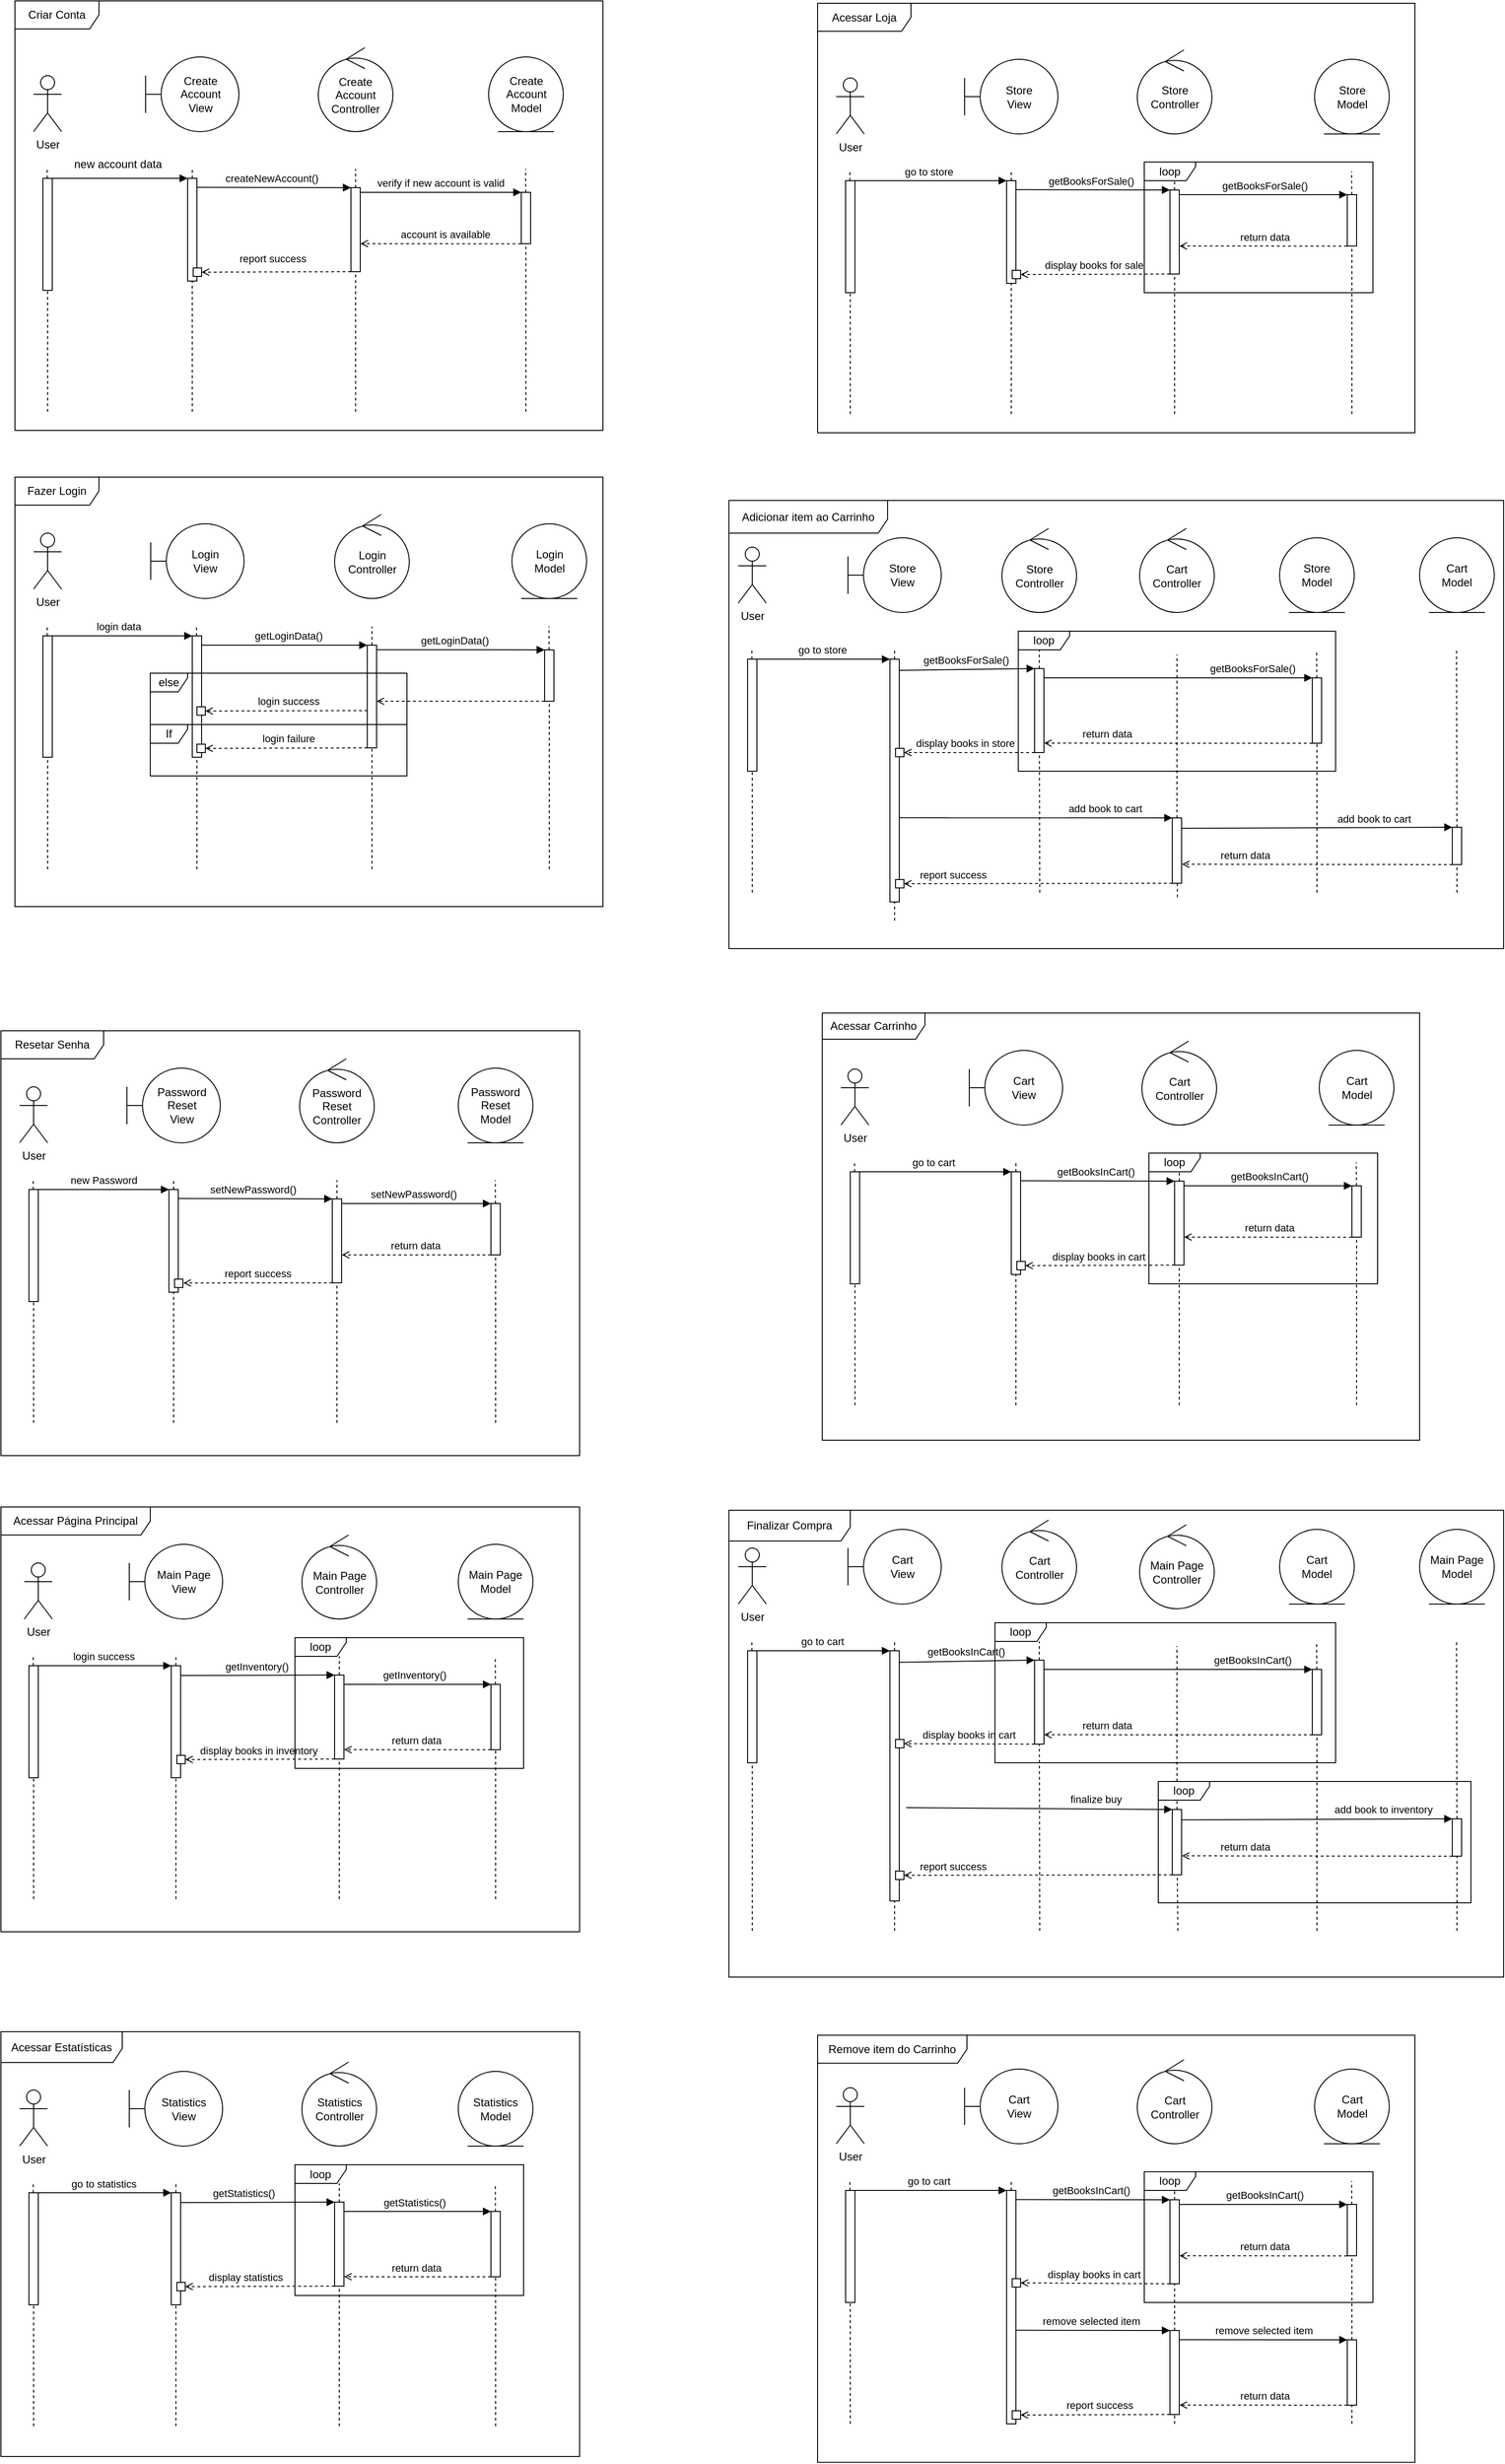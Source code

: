 <mxfile version="22.1.4" type="google">
  <diagram name="Page-1" id="2YBvvXClWsGukQMizWep">
    <mxGraphModel grid="1" page="1" gridSize="10" guides="1" tooltips="1" connect="1" arrows="1" fold="1" pageScale="1" pageWidth="850" pageHeight="1100" math="0" shadow="0">
      <root>
        <mxCell id="0" />
        <mxCell id="1" parent="0" />
        <mxCell id="umVO5PSukN_RgAicu_J7-488" value="Cart&lt;br&gt;Controller" style="ellipse;shape=umlControl;whiteSpace=wrap;html=1;" vertex="1" parent="1">
          <mxGeometry x="1300" y="1730" width="80" height="90" as="geometry" />
        </mxCell>
        <mxCell id="umVO5PSukN_RgAicu_J7-489" value="" style="endArrow=none;dashed=1;html=1;rounded=0;" edge="1" parent="1" source="umVO5PSukN_RgAicu_J7-491">
          <mxGeometry width="50" height="50" relative="1" as="geometry">
            <mxPoint x="1274.5" y="2185" as="sourcePoint" />
            <mxPoint x="1340" y="1865" as="targetPoint" />
          </mxGeometry>
        </mxCell>
        <mxCell id="umVO5PSukN_RgAicu_J7-490" value="" style="endArrow=none;dashed=1;html=1;rounded=0;" edge="1" parent="1" target="umVO5PSukN_RgAicu_J7-491">
          <mxGeometry width="50" height="50" relative="1" as="geometry">
            <mxPoint x="1340.5" y="2125" as="sourcePoint" />
            <mxPoint x="1274.5" y="1865" as="targetPoint" />
          </mxGeometry>
        </mxCell>
        <mxCell id="umVO5PSukN_RgAicu_J7-491" value="" style="rounded=0;whiteSpace=wrap;html=1;" vertex="1" parent="1">
          <mxGeometry x="1335" y="2040" width="10" height="70" as="geometry" />
        </mxCell>
        <mxCell id="umVO5PSukN_RgAicu_J7-3" value="Login&lt;br&gt;View" style="shape=umlBoundary;whiteSpace=wrap;html=1;" vertex="1" parent="1">
          <mxGeometry x="240.5" y="1725" width="100" height="80" as="geometry" />
        </mxCell>
        <mxCell id="umVO5PSukN_RgAicu_J7-4" value="&lt;span style=&quot;color: rgb(0, 0, 0); font-family: Helvetica; font-size: 12px; font-style: normal; font-variant-ligatures: normal; font-variant-caps: normal; font-weight: 400; letter-spacing: normal; orphans: 2; text-align: center; text-indent: 0px; text-transform: none; widows: 2; word-spacing: 0px; -webkit-text-stroke-width: 0px; background-color: rgb(251, 251, 251); text-decoration-thickness: initial; text-decoration-style: initial; text-decoration-color: initial; float: none; display: inline !important;&quot;&gt;User&lt;/span&gt;" style="shape=umlActor;verticalLabelPosition=bottom;verticalAlign=top;html=1;" vertex="1" parent="1">
          <mxGeometry x="115" y="1735" width="30" height="60" as="geometry" />
        </mxCell>
        <mxCell id="umVO5PSukN_RgAicu_J7-6" value="Login&lt;br&gt;Controller" style="ellipse;shape=umlControl;whiteSpace=wrap;html=1;" vertex="1" parent="1">
          <mxGeometry x="437.5" y="1715" width="80" height="90" as="geometry" />
        </mxCell>
        <mxCell id="umVO5PSukN_RgAicu_J7-7" value="Login&lt;br&gt;Model" style="ellipse;shape=umlEntity;whiteSpace=wrap;html=1;" vertex="1" parent="1">
          <mxGeometry x="627.5" y="1725" width="80" height="80" as="geometry" />
        </mxCell>
        <mxCell id="umVO5PSukN_RgAicu_J7-19" value="" style="endArrow=none;dashed=1;html=1;rounded=0;" edge="1" parent="1" source="umVO5PSukN_RgAicu_J7-86">
          <mxGeometry width="50" height="50" relative="1" as="geometry">
            <mxPoint x="129.58" y="2155" as="sourcePoint" />
            <mxPoint x="129.58" y="1835" as="targetPoint" />
          </mxGeometry>
        </mxCell>
        <mxCell id="umVO5PSukN_RgAicu_J7-20" value="" style="endArrow=none;dashed=1;html=1;rounded=0;" edge="1" parent="1" source="umVO5PSukN_RgAicu_J7-23">
          <mxGeometry width="50" height="50" relative="1" as="geometry">
            <mxPoint x="289.5" y="2155" as="sourcePoint" />
            <mxPoint x="289.5" y="1835" as="targetPoint" />
          </mxGeometry>
        </mxCell>
        <mxCell id="umVO5PSukN_RgAicu_J7-21" value="" style="endArrow=none;dashed=1;html=1;rounded=0;" edge="1" parent="1" source="umVO5PSukN_RgAicu_J7-30">
          <mxGeometry width="50" height="50" relative="1" as="geometry">
            <mxPoint x="412" y="2155" as="sourcePoint" />
            <mxPoint x="477.5" y="1835" as="targetPoint" />
          </mxGeometry>
        </mxCell>
        <mxCell id="umVO5PSukN_RgAicu_J7-22" value="" style="endArrow=none;dashed=1;html=1;rounded=0;" edge="1" parent="1" source="umVO5PSukN_RgAicu_J7-34">
          <mxGeometry width="50" height="50" relative="1" as="geometry">
            <mxPoint x="667.16" y="2155.46" as="sourcePoint" />
            <mxPoint x="667.16" y="1835" as="targetPoint" />
          </mxGeometry>
        </mxCell>
        <mxCell id="umVO5PSukN_RgAicu_J7-28" value="" style="endArrow=none;dashed=1;html=1;rounded=0;" edge="1" parent="1" target="umVO5PSukN_RgAicu_J7-23">
          <mxGeometry width="50" height="50" relative="1" as="geometry">
            <mxPoint x="290" y="2095" as="sourcePoint" />
            <mxPoint x="289.5" y="1835" as="targetPoint" />
          </mxGeometry>
        </mxCell>
        <mxCell id="umVO5PSukN_RgAicu_J7-23" value="" style="rounded=0;whiteSpace=wrap;html=1;" vertex="1" parent="1">
          <mxGeometry x="285" y="1845" width="10" height="130" as="geometry" />
        </mxCell>
        <mxCell id="umVO5PSukN_RgAicu_J7-32" value="" style="endArrow=none;dashed=1;html=1;rounded=0;" edge="1" parent="1" target="umVO5PSukN_RgAicu_J7-30">
          <mxGeometry width="50" height="50" relative="1" as="geometry">
            <mxPoint x="477.5" y="2095" as="sourcePoint" />
            <mxPoint x="412" y="1835" as="targetPoint" />
          </mxGeometry>
        </mxCell>
        <mxCell id="umVO5PSukN_RgAicu_J7-30" value="" style="rounded=0;whiteSpace=wrap;html=1;" vertex="1" parent="1">
          <mxGeometry x="472.5" y="1855" width="10" height="110" as="geometry" />
        </mxCell>
        <mxCell id="umVO5PSukN_RgAicu_J7-33" value="" style="edgeStyle=orthogonalEdgeStyle;rounded=0;orthogonalLoop=1;jettySize=auto;html=1;entryX=-0.04;entryY=0.05;entryDx=0;entryDy=0;entryPerimeter=0;endArrow=block;endFill=1;" edge="1" parent="1">
          <mxGeometry relative="1" as="geometry">
            <mxPoint x="135" y="1845" as="sourcePoint" />
            <mxPoint x="285" y="1845" as="targetPoint" />
          </mxGeometry>
        </mxCell>
        <mxCell id="umVO5PSukN_RgAicu_J7-40" value="login data" style="edgeLabel;html=1;align=center;verticalAlign=middle;resizable=0;points=[];" connectable="0" vertex="1" parent="umVO5PSukN_RgAicu_J7-33">
          <mxGeometry x="0.098" relative="1" as="geometry">
            <mxPoint x="-12" y="-10" as="offset" />
          </mxGeometry>
        </mxCell>
        <mxCell id="umVO5PSukN_RgAicu_J7-65" style="rounded=0;orthogonalLoop=1;jettySize=auto;html=1;exitX=0;exitY=1;exitDx=0;exitDy=0;endArrow=open;endFill=0;dashed=1;entryX=1;entryY=0.546;entryDx=0;entryDy=0;entryPerimeter=0;" edge="1" parent="1" source="umVO5PSukN_RgAicu_J7-34" target="umVO5PSukN_RgAicu_J7-30">
          <mxGeometry relative="1" as="geometry">
            <mxPoint x="487.5" y="1915" as="targetPoint" />
          </mxGeometry>
        </mxCell>
        <mxCell id="umVO5PSukN_RgAicu_J7-41" value="" style="rounded=0;orthogonalLoop=1;jettySize=auto;html=1;endArrow=block;endFill=1;entryX=0;entryY=0;entryDx=0;entryDy=0;" edge="1" parent="1" target="umVO5PSukN_RgAicu_J7-30">
          <mxGeometry relative="1" as="geometry">
            <mxPoint x="295" y="1855" as="sourcePoint" />
            <mxPoint x="465" y="1835" as="targetPoint" />
          </mxGeometry>
        </mxCell>
        <mxCell id="umVO5PSukN_RgAicu_J7-77" value="getLoginData()" style="edgeLabel;html=1;align=center;verticalAlign=middle;resizable=0;points=[];" connectable="0" vertex="1" parent="umVO5PSukN_RgAicu_J7-41">
          <mxGeometry x="-0.325" y="-1" relative="1" as="geometry">
            <mxPoint x="33" y="-11" as="offset" />
          </mxGeometry>
        </mxCell>
        <mxCell id="umVO5PSukN_RgAicu_J7-66" style="rounded=0;orthogonalLoop=1;jettySize=auto;html=1;entryX=0.5;entryY=0;entryDx=0;entryDy=0;endArrow=open;endFill=0;dashed=1;exitX=0.022;exitY=0.637;exitDx=0;exitDy=0;exitPerimeter=0;" edge="1" parent="1" source="umVO5PSukN_RgAicu_J7-30" target="umVO5PSukN_RgAicu_J7-547">
          <mxGeometry relative="1" as="geometry">
            <mxPoint x="645" y="1925" as="sourcePoint" />
            <mxPoint x="475" y="1925" as="targetPoint" />
          </mxGeometry>
        </mxCell>
        <mxCell id="umVO5PSukN_RgAicu_J7-75" value="login success" style="edgeLabel;html=1;align=center;verticalAlign=middle;resizable=0;points=[];" connectable="0" vertex="1" parent="umVO5PSukN_RgAicu_J7-66">
          <mxGeometry x="-0.284" y="1" relative="1" as="geometry">
            <mxPoint x="-23" y="-11" as="offset" />
          </mxGeometry>
        </mxCell>
        <mxCell id="umVO5PSukN_RgAicu_J7-71" value="If" style="shape=umlFrame;whiteSpace=wrap;html=1;pointerEvents=0;recursiveResize=0;container=1;collapsible=0;width=40;height=20;" vertex="1" parent="1">
          <mxGeometry x="240" y="1940" width="275" height="55" as="geometry" />
        </mxCell>
        <mxCell id="umVO5PSukN_RgAicu_J7-82" value="" style="endArrow=none;dashed=1;html=1;rounded=0;" edge="1" parent="1" target="umVO5PSukN_RgAicu_J7-34">
          <mxGeometry width="50" height="50" relative="1" as="geometry">
            <mxPoint x="667.5" y="2095" as="sourcePoint" />
            <mxPoint x="667.16" y="1835" as="targetPoint" />
          </mxGeometry>
        </mxCell>
        <mxCell id="umVO5PSukN_RgAicu_J7-34" value="" style="rounded=0;whiteSpace=wrap;html=1;" vertex="1" parent="1">
          <mxGeometry x="662.5" y="1860" width="10" height="55" as="geometry" />
        </mxCell>
        <mxCell id="umVO5PSukN_RgAicu_J7-83" value="" style="rounded=0;orthogonalLoop=1;jettySize=auto;html=1;endArrow=block;endFill=1;entryX=0;entryY=0;entryDx=0;entryDy=0;exitX=1.007;exitY=0.044;exitDx=0;exitDy=0;exitPerimeter=0;" edge="1" parent="1" source="umVO5PSukN_RgAicu_J7-30">
          <mxGeometry relative="1" as="geometry">
            <mxPoint x="492.5" y="1860" as="sourcePoint" />
            <mxPoint x="662.5" y="1860" as="targetPoint" />
          </mxGeometry>
        </mxCell>
        <mxCell id="umVO5PSukN_RgAicu_J7-84" value="getLoginData()" style="edgeLabel;html=1;align=center;verticalAlign=middle;resizable=0;points=[];" connectable="0" vertex="1" parent="umVO5PSukN_RgAicu_J7-83">
          <mxGeometry x="-0.325" y="-1" relative="1" as="geometry">
            <mxPoint x="23" y="-11" as="offset" />
          </mxGeometry>
        </mxCell>
        <mxCell id="umVO5PSukN_RgAicu_J7-87" value="" style="endArrow=none;dashed=1;html=1;rounded=0;" edge="1" parent="1" target="umVO5PSukN_RgAicu_J7-86">
          <mxGeometry width="50" height="50" relative="1" as="geometry">
            <mxPoint x="130" y="2095" as="sourcePoint" />
            <mxPoint x="129.58" y="1835" as="targetPoint" />
          </mxGeometry>
        </mxCell>
        <mxCell id="umVO5PSukN_RgAicu_J7-86" value="" style="rounded=0;whiteSpace=wrap;html=1;" vertex="1" parent="1">
          <mxGeometry x="125" y="1845" width="10" height="130" as="geometry" />
        </mxCell>
        <mxCell id="umVO5PSukN_RgAicu_J7-166" value="&lt;span style=&quot;color: rgb(0, 0, 0); font-family: Helvetica; font-size: 12px; font-style: normal; font-variant-ligatures: normal; font-variant-caps: normal; font-weight: 400; letter-spacing: normal; orphans: 2; text-align: center; text-indent: 0px; text-transform: none; widows: 2; word-spacing: 0px; -webkit-text-stroke-width: 0px; background-color: rgb(251, 251, 251); text-decoration-thickness: initial; text-decoration-style: initial; text-decoration-color: initial; float: none; display: inline !important;&quot;&gt;User&lt;/span&gt;&lt;br&gt;" style="shape=umlActor;verticalLabelPosition=bottom;verticalAlign=top;html=1;" vertex="1" parent="1">
          <mxGeometry x="100" y="2328" width="30" height="60" as="geometry" />
        </mxCell>
        <mxCell id="umVO5PSukN_RgAicu_J7-167" value="Password&lt;br&gt;Reset&lt;br&gt;Controller" style="ellipse;shape=umlControl;whiteSpace=wrap;html=1;" vertex="1" parent="1">
          <mxGeometry x="400" y="2298" width="80" height="90" as="geometry" />
        </mxCell>
        <mxCell id="umVO5PSukN_RgAicu_J7-168" value="Password&lt;br style=&quot;border-color: var(--border-color);&quot;&gt;Reset&lt;br style=&quot;border-color: var(--border-color);&quot;&gt;Model" style="ellipse;shape=umlEntity;whiteSpace=wrap;html=1;" vertex="1" parent="1">
          <mxGeometry x="570" y="2308" width="80" height="80" as="geometry" />
        </mxCell>
        <mxCell id="umVO5PSukN_RgAicu_J7-169" value="" style="endArrow=none;dashed=1;html=1;rounded=0;" edge="1" parent="1" source="umVO5PSukN_RgAicu_J7-193">
          <mxGeometry width="50" height="50" relative="1" as="geometry">
            <mxPoint x="114.58" y="2748" as="sourcePoint" />
            <mxPoint x="114.58" y="2428" as="targetPoint" />
          </mxGeometry>
        </mxCell>
        <mxCell id="umVO5PSukN_RgAicu_J7-171" value="" style="endArrow=none;dashed=1;html=1;rounded=0;" edge="1" parent="1" source="umVO5PSukN_RgAicu_J7-176">
          <mxGeometry width="50" height="50" relative="1" as="geometry">
            <mxPoint x="374.5" y="2748" as="sourcePoint" />
            <mxPoint x="440" y="2428" as="targetPoint" />
          </mxGeometry>
        </mxCell>
        <mxCell id="umVO5PSukN_RgAicu_J7-172" value="" style="endArrow=none;dashed=1;html=1;rounded=0;" edge="1" parent="1" source="umVO5PSukN_RgAicu_J7-189">
          <mxGeometry width="50" height="50" relative="1" as="geometry">
            <mxPoint x="609.66" y="2748.46" as="sourcePoint" />
            <mxPoint x="609.66" y="2428" as="targetPoint" />
          </mxGeometry>
        </mxCell>
        <mxCell id="umVO5PSukN_RgAicu_J7-175" value="" style="endArrow=none;dashed=1;html=1;rounded=0;" edge="1" parent="1" target="umVO5PSukN_RgAicu_J7-176">
          <mxGeometry width="50" height="50" relative="1" as="geometry">
            <mxPoint x="440" y="2688" as="sourcePoint" />
            <mxPoint x="374.5" y="2428" as="targetPoint" />
          </mxGeometry>
        </mxCell>
        <mxCell id="umVO5PSukN_RgAicu_J7-176" value="" style="rounded=0;whiteSpace=wrap;html=1;" vertex="1" parent="1">
          <mxGeometry x="435" y="2448" width="10" height="90" as="geometry" />
        </mxCell>
        <mxCell id="umVO5PSukN_RgAicu_J7-177" value="" style="rounded=0;orthogonalLoop=1;jettySize=auto;html=1;entryX=0;entryY=0;entryDx=0;entryDy=0;endArrow=block;endFill=1;" edge="1" parent="1" target="umVO5PSukN_RgAicu_J7-199">
          <mxGeometry relative="1" as="geometry">
            <mxPoint x="120" y="2438" as="sourcePoint" />
            <mxPoint x="270" y="2438" as="targetPoint" />
          </mxGeometry>
        </mxCell>
        <mxCell id="umVO5PSukN_RgAicu_J7-201" value="new Password" style="edgeLabel;html=1;align=center;verticalAlign=middle;resizable=0;points=[];" connectable="0" vertex="1" parent="umVO5PSukN_RgAicu_J7-177">
          <mxGeometry x="0.417" y="1" relative="1" as="geometry">
            <mxPoint x="-29" y="-9" as="offset" />
          </mxGeometry>
        </mxCell>
        <mxCell id="umVO5PSukN_RgAicu_J7-179" style="rounded=0;orthogonalLoop=1;jettySize=auto;html=1;exitX=0;exitY=1;exitDx=0;exitDy=0;endArrow=open;endFill=0;dashed=1;entryX=1.022;entryY=0.666;entryDx=0;entryDy=0;entryPerimeter=0;" edge="1" parent="1" source="umVO5PSukN_RgAicu_J7-189" target="umVO5PSukN_RgAicu_J7-176">
          <mxGeometry relative="1" as="geometry">
            <mxPoint x="450" y="2508" as="targetPoint" />
            <mxPoint x="624.66" y="2508.16" as="sourcePoint" />
          </mxGeometry>
        </mxCell>
        <mxCell id="umVO5PSukN_RgAicu_J7-537" value="return data" style="edgeLabel;html=1;align=center;verticalAlign=middle;resizable=0;points=[];" connectable="0" vertex="1" parent="umVO5PSukN_RgAicu_J7-179">
          <mxGeometry x="0.021" y="3" relative="1" as="geometry">
            <mxPoint y="-13" as="offset" />
          </mxGeometry>
        </mxCell>
        <mxCell id="umVO5PSukN_RgAicu_J7-188" value="" style="endArrow=none;dashed=1;html=1;rounded=0;" edge="1" parent="1" target="umVO5PSukN_RgAicu_J7-189">
          <mxGeometry width="50" height="50" relative="1" as="geometry">
            <mxPoint x="610" y="2688" as="sourcePoint" />
            <mxPoint x="609.66" y="2428" as="targetPoint" />
          </mxGeometry>
        </mxCell>
        <mxCell id="umVO5PSukN_RgAicu_J7-189" value="" style="rounded=0;whiteSpace=wrap;html=1;" vertex="1" parent="1">
          <mxGeometry x="605" y="2453" width="10" height="55" as="geometry" />
        </mxCell>
        <mxCell id="umVO5PSukN_RgAicu_J7-192" value="" style="endArrow=none;dashed=1;html=1;rounded=0;" edge="1" parent="1" target="umVO5PSukN_RgAicu_J7-193">
          <mxGeometry width="50" height="50" relative="1" as="geometry">
            <mxPoint x="115" y="2688" as="sourcePoint" />
            <mxPoint x="114.58" y="2428" as="targetPoint" />
          </mxGeometry>
        </mxCell>
        <mxCell id="umVO5PSukN_RgAicu_J7-193" value="" style="rounded=0;whiteSpace=wrap;html=1;" vertex="1" parent="1">
          <mxGeometry x="110" y="2438" width="10" height="120" as="geometry" />
        </mxCell>
        <mxCell id="umVO5PSukN_RgAicu_J7-194" value="Password&lt;br&gt;Reset&lt;br&gt;View" style="shape=umlBoundary;whiteSpace=wrap;html=1;" vertex="1" parent="1">
          <mxGeometry x="215" y="2308" width="100" height="80" as="geometry" />
        </mxCell>
        <mxCell id="umVO5PSukN_RgAicu_J7-196" value="" style="endArrow=none;dashed=1;html=1;rounded=0;" edge="1" parent="1" source="umVO5PSukN_RgAicu_J7-199">
          <mxGeometry width="50" height="50" relative="1" as="geometry">
            <mxPoint x="265" y="2688" as="sourcePoint" />
            <mxPoint x="265" y="2428" as="targetPoint" />
          </mxGeometry>
        </mxCell>
        <mxCell id="umVO5PSukN_RgAicu_J7-200" value="" style="endArrow=none;dashed=1;html=1;rounded=0;" edge="1" parent="1" target="umVO5PSukN_RgAicu_J7-199">
          <mxGeometry width="50" height="50" relative="1" as="geometry">
            <mxPoint x="265" y="2688" as="sourcePoint" />
            <mxPoint x="265" y="2428" as="targetPoint" />
          </mxGeometry>
        </mxCell>
        <mxCell id="umVO5PSukN_RgAicu_J7-199" value="" style="rounded=0;whiteSpace=wrap;html=1;" vertex="1" parent="1">
          <mxGeometry x="260" y="2438" width="10" height="110" as="geometry" />
        </mxCell>
        <mxCell id="umVO5PSukN_RgAicu_J7-203" value="" style="rounded=0;orthogonalLoop=1;jettySize=auto;html=1;endArrow=block;endFill=1;entryX=0;entryY=0;entryDx=0;entryDy=0;exitX=1.011;exitY=0.088;exitDx=0;exitDy=0;exitPerimeter=0;" edge="1" parent="1" source="umVO5PSukN_RgAicu_J7-199" target="umVO5PSukN_RgAicu_J7-176">
          <mxGeometry relative="1" as="geometry">
            <mxPoint x="310" y="2468" as="sourcePoint" />
            <mxPoint x="420" y="2438" as="targetPoint" />
          </mxGeometry>
        </mxCell>
        <mxCell id="umVO5PSukN_RgAicu_J7-204" value="setNewPassword()" style="edgeLabel;html=1;align=center;verticalAlign=middle;resizable=0;points=[];" connectable="0" vertex="1" parent="umVO5PSukN_RgAicu_J7-203">
          <mxGeometry x="0.417" y="1" relative="1" as="geometry">
            <mxPoint x="-37" y="-9" as="offset" />
          </mxGeometry>
        </mxCell>
        <mxCell id="umVO5PSukN_RgAicu_J7-209" style="rounded=0;orthogonalLoop=1;jettySize=auto;html=1;exitX=0;exitY=1;exitDx=0;exitDy=0;endArrow=open;endFill=0;dashed=1;entryX=1;entryY=0.5;entryDx=0;entryDy=0;" edge="1" parent="1" source="umVO5PSukN_RgAicu_J7-30" target="umVO5PSukN_RgAicu_J7-539">
          <mxGeometry relative="1" as="geometry">
            <mxPoint x="815" y="1995" as="sourcePoint" />
            <mxPoint x="325" y="1965" as="targetPoint" />
          </mxGeometry>
        </mxCell>
        <mxCell id="umVO5PSukN_RgAicu_J7-210" value="login failure" style="edgeLabel;html=1;align=center;verticalAlign=middle;resizable=0;points=[];" connectable="0" vertex="1" parent="umVO5PSukN_RgAicu_J7-209">
          <mxGeometry x="-0.112" y="-1" relative="1" as="geometry">
            <mxPoint x="-8" y="-9" as="offset" />
          </mxGeometry>
        </mxCell>
        <mxCell id="umVO5PSukN_RgAicu_J7-211" value="" style="rounded=0;orthogonalLoop=1;jettySize=auto;html=1;endArrow=block;endFill=1;entryX=0;entryY=0;entryDx=0;entryDy=0;exitX=1.035;exitY=0.056;exitDx=0;exitDy=0;exitPerimeter=0;" edge="1" parent="1" source="umVO5PSukN_RgAicu_J7-176" target="umVO5PSukN_RgAicu_J7-189">
          <mxGeometry relative="1" as="geometry">
            <mxPoint x="450" y="2453" as="sourcePoint" />
            <mxPoint x="610" y="2438" as="targetPoint" />
          </mxGeometry>
        </mxCell>
        <mxCell id="umVO5PSukN_RgAicu_J7-212" value="setNewPassword()" style="edgeLabel;html=1;align=center;verticalAlign=middle;resizable=0;points=[];" connectable="0" vertex="1" parent="umVO5PSukN_RgAicu_J7-211">
          <mxGeometry x="0.417" y="1" relative="1" as="geometry">
            <mxPoint x="-37" y="-9" as="offset" />
          </mxGeometry>
        </mxCell>
        <mxCell id="umVO5PSukN_RgAicu_J7-213" style="rounded=0;orthogonalLoop=1;jettySize=auto;html=1;endArrow=open;endFill=0;dashed=1;entryX=1.061;entryY=0.454;entryDx=0;entryDy=0;exitX=0;exitY=1;exitDx=0;exitDy=0;entryPerimeter=0;" edge="1" parent="1" source="umVO5PSukN_RgAicu_J7-176" target="umVO5PSukN_RgAicu_J7-415">
          <mxGeometry relative="1" as="geometry">
            <mxPoint x="270.0" y="2518" as="targetPoint" />
            <mxPoint x="430" y="2518" as="sourcePoint" />
          </mxGeometry>
        </mxCell>
        <mxCell id="umVO5PSukN_RgAicu_J7-407" value="report success" style="edgeLabel;html=1;align=center;verticalAlign=middle;resizable=0;points=[];" connectable="0" vertex="1" parent="umVO5PSukN_RgAicu_J7-213">
          <mxGeometry x="0.003" y="-2" relative="1" as="geometry">
            <mxPoint y="-8" as="offset" />
          </mxGeometry>
        </mxCell>
        <mxCell id="umVO5PSukN_RgAicu_J7-216" value="User" style="shape=umlActor;verticalLabelPosition=bottom;verticalAlign=top;html=1;" vertex="1" parent="1">
          <mxGeometry x="115" y="1245" width="30" height="60" as="geometry" />
        </mxCell>
        <mxCell id="umVO5PSukN_RgAicu_J7-217" value="Create&lt;br style=&quot;border-color: var(--border-color);&quot;&gt;Account&lt;br style=&quot;border-color: var(--border-color);&quot;&gt;Controller" style="ellipse;shape=umlControl;whiteSpace=wrap;html=1;" vertex="1" parent="1">
          <mxGeometry x="420" y="1215" width="80" height="90" as="geometry" />
        </mxCell>
        <mxCell id="umVO5PSukN_RgAicu_J7-218" value="Create&lt;br style=&quot;border-color: var(--border-color);&quot;&gt;Account&lt;br style=&quot;border-color: var(--border-color);&quot;&gt;Model" style="ellipse;shape=umlEntity;whiteSpace=wrap;html=1;" vertex="1" parent="1">
          <mxGeometry x="602.5" y="1225" width="80" height="80" as="geometry" />
        </mxCell>
        <mxCell id="umVO5PSukN_RgAicu_J7-219" value="" style="endArrow=none;dashed=1;html=1;rounded=0;" edge="1" parent="1" source="umVO5PSukN_RgAicu_J7-234">
          <mxGeometry width="50" height="50" relative="1" as="geometry">
            <mxPoint x="129.58" y="1665" as="sourcePoint" />
            <mxPoint x="129.58" y="1345" as="targetPoint" />
          </mxGeometry>
        </mxCell>
        <mxCell id="umVO5PSukN_RgAicu_J7-221" value="" style="endArrow=none;dashed=1;html=1;rounded=0;" edge="1" parent="1" source="umVO5PSukN_RgAicu_J7-226">
          <mxGeometry width="50" height="50" relative="1" as="geometry">
            <mxPoint x="394.5" y="1665" as="sourcePoint" />
            <mxPoint x="460" y="1345" as="targetPoint" />
          </mxGeometry>
        </mxCell>
        <mxCell id="umVO5PSukN_RgAicu_J7-222" value="" style="endArrow=none;dashed=1;html=1;rounded=0;" edge="1" parent="1" source="umVO5PSukN_RgAicu_J7-232">
          <mxGeometry width="50" height="50" relative="1" as="geometry">
            <mxPoint x="642.16" y="1665.46" as="sourcePoint" />
            <mxPoint x="642.16" y="1345" as="targetPoint" />
          </mxGeometry>
        </mxCell>
        <mxCell id="umVO5PSukN_RgAicu_J7-225" value="" style="endArrow=none;dashed=1;html=1;rounded=0;" edge="1" parent="1" target="umVO5PSukN_RgAicu_J7-226">
          <mxGeometry width="50" height="50" relative="1" as="geometry">
            <mxPoint x="460" y="1605" as="sourcePoint" />
            <mxPoint x="394.5" y="1345" as="targetPoint" />
          </mxGeometry>
        </mxCell>
        <mxCell id="umVO5PSukN_RgAicu_J7-226" value="" style="rounded=0;whiteSpace=wrap;html=1;" vertex="1" parent="1">
          <mxGeometry x="455" y="1365" width="10" height="90" as="geometry" />
        </mxCell>
        <mxCell id="umVO5PSukN_RgAicu_J7-227" value="" style="rounded=0;orthogonalLoop=1;jettySize=auto;html=1;endArrow=block;endFill=1;entryX=0;entryY=0;entryDx=0;entryDy=0;" edge="1" parent="1" target="umVO5PSukN_RgAicu_J7-238">
          <mxGeometry relative="1" as="geometry">
            <mxPoint x="135" y="1355" as="sourcePoint" />
            <mxPoint x="225" y="1395" as="targetPoint" />
          </mxGeometry>
        </mxCell>
        <mxCell id="umVO5PSukN_RgAicu_J7-229" style="rounded=0;orthogonalLoop=1;jettySize=auto;html=1;exitX=0;exitY=1;exitDx=0;exitDy=0;endArrow=open;endFill=0;dashed=1;entryX=1.022;entryY=0.666;entryDx=0;entryDy=0;entryPerimeter=0;" edge="1" parent="1" target="umVO5PSukN_RgAicu_J7-226">
          <mxGeometry relative="1" as="geometry">
            <mxPoint x="462.5" y="1425" as="targetPoint" />
            <mxPoint x="637.16" y="1425.16" as="sourcePoint" />
          </mxGeometry>
        </mxCell>
        <mxCell id="umVO5PSukN_RgAicu_J7-247" value="account is available" style="edgeLabel;html=1;align=center;verticalAlign=middle;resizable=0;points=[];" connectable="0" vertex="1" parent="umVO5PSukN_RgAicu_J7-229">
          <mxGeometry x="-0.272" y="-2" relative="1" as="geometry">
            <mxPoint x="-19" y="-8" as="offset" />
          </mxGeometry>
        </mxCell>
        <mxCell id="umVO5PSukN_RgAicu_J7-231" value="" style="endArrow=none;dashed=1;html=1;rounded=0;" edge="1" parent="1" target="umVO5PSukN_RgAicu_J7-232">
          <mxGeometry width="50" height="50" relative="1" as="geometry">
            <mxPoint x="642.5" y="1605" as="sourcePoint" />
            <mxPoint x="642.16" y="1345" as="targetPoint" />
          </mxGeometry>
        </mxCell>
        <mxCell id="umVO5PSukN_RgAicu_J7-232" value="" style="rounded=0;whiteSpace=wrap;html=1;" vertex="1" parent="1">
          <mxGeometry x="637.5" y="1370" width="10" height="55" as="geometry" />
        </mxCell>
        <mxCell id="umVO5PSukN_RgAicu_J7-233" value="" style="endArrow=none;dashed=1;html=1;rounded=0;" edge="1" parent="1" target="umVO5PSukN_RgAicu_J7-234">
          <mxGeometry width="50" height="50" relative="1" as="geometry">
            <mxPoint x="130" y="1605" as="sourcePoint" />
            <mxPoint x="129.58" y="1345" as="targetPoint" />
          </mxGeometry>
        </mxCell>
        <mxCell id="umVO5PSukN_RgAicu_J7-234" value="" style="rounded=0;whiteSpace=wrap;html=1;" vertex="1" parent="1">
          <mxGeometry x="125" y="1355" width="10" height="120" as="geometry" />
        </mxCell>
        <mxCell id="umVO5PSukN_RgAicu_J7-235" value="Create&lt;br&gt;Account&lt;br&gt;View" style="shape=umlBoundary;whiteSpace=wrap;html=1;" vertex="1" parent="1">
          <mxGeometry x="235" y="1225" width="100" height="80" as="geometry" />
        </mxCell>
        <mxCell id="umVO5PSukN_RgAicu_J7-236" value="" style="endArrow=none;dashed=1;html=1;rounded=0;" edge="1" parent="1" source="umVO5PSukN_RgAicu_J7-238">
          <mxGeometry width="50" height="50" relative="1" as="geometry">
            <mxPoint x="285" y="1605" as="sourcePoint" />
            <mxPoint x="285" y="1345" as="targetPoint" />
          </mxGeometry>
        </mxCell>
        <mxCell id="umVO5PSukN_RgAicu_J7-237" value="" style="endArrow=none;dashed=1;html=1;rounded=0;" edge="1" parent="1" target="umVO5PSukN_RgAicu_J7-238">
          <mxGeometry width="50" height="50" relative="1" as="geometry">
            <mxPoint x="285" y="1605" as="sourcePoint" />
            <mxPoint x="285" y="1345" as="targetPoint" />
          </mxGeometry>
        </mxCell>
        <mxCell id="umVO5PSukN_RgAicu_J7-238" value="" style="rounded=0;whiteSpace=wrap;html=1;" vertex="1" parent="1">
          <mxGeometry x="280" y="1355" width="10" height="110" as="geometry" />
        </mxCell>
        <mxCell id="umVO5PSukN_RgAicu_J7-239" value="" style="rounded=0;orthogonalLoop=1;jettySize=auto;html=1;endArrow=block;endFill=1;entryX=0;entryY=0;entryDx=0;entryDy=0;exitX=1.011;exitY=0.088;exitDx=0;exitDy=0;exitPerimeter=0;" edge="1" parent="1" source="umVO5PSukN_RgAicu_J7-238" target="umVO5PSukN_RgAicu_J7-226">
          <mxGeometry relative="1" as="geometry">
            <mxPoint x="330" y="1385" as="sourcePoint" />
            <mxPoint x="440" y="1355" as="targetPoint" />
          </mxGeometry>
        </mxCell>
        <mxCell id="umVO5PSukN_RgAicu_J7-240" value="createNewAccount()" style="edgeLabel;html=1;align=center;verticalAlign=middle;resizable=0;points=[];" connectable="0" vertex="1" parent="umVO5PSukN_RgAicu_J7-239">
          <mxGeometry x="0.417" y="1" relative="1" as="geometry">
            <mxPoint x="-37" y="-9" as="offset" />
          </mxGeometry>
        </mxCell>
        <mxCell id="umVO5PSukN_RgAicu_J7-243" value="" style="rounded=0;orthogonalLoop=1;jettySize=auto;html=1;endArrow=block;endFill=1;entryX=0;entryY=0;entryDx=0;entryDy=0;exitX=1.035;exitY=0.056;exitDx=0;exitDy=0;exitPerimeter=0;" edge="1" parent="1" source="umVO5PSukN_RgAicu_J7-226" target="umVO5PSukN_RgAicu_J7-232">
          <mxGeometry relative="1" as="geometry">
            <mxPoint x="462.5" y="1370" as="sourcePoint" />
            <mxPoint x="622.5" y="1355" as="targetPoint" />
          </mxGeometry>
        </mxCell>
        <mxCell id="umVO5PSukN_RgAicu_J7-244" value="verify if new account is valid" style="edgeLabel;html=1;align=center;verticalAlign=middle;resizable=0;points=[];" connectable="0" vertex="1" parent="umVO5PSukN_RgAicu_J7-243">
          <mxGeometry x="0.417" y="1" relative="1" as="geometry">
            <mxPoint x="-37" y="-9" as="offset" />
          </mxGeometry>
        </mxCell>
        <mxCell id="umVO5PSukN_RgAicu_J7-245" style="rounded=0;orthogonalLoop=1;jettySize=auto;html=1;endArrow=open;endFill=0;dashed=1;exitX=0;exitY=1;exitDx=0;exitDy=0;entryX=1;entryY=0.5;entryDx=0;entryDy=0;" edge="1" parent="1" source="umVO5PSukN_RgAicu_J7-226" target="umVO5PSukN_RgAicu_J7-541">
          <mxGeometry relative="1" as="geometry">
            <mxPoint x="315" y="1455" as="targetPoint" />
            <mxPoint x="450" y="1435" as="sourcePoint" />
          </mxGeometry>
        </mxCell>
        <mxCell id="umVO5PSukN_RgAicu_J7-661" value="report success" style="edgeLabel;html=1;align=center;verticalAlign=middle;resizable=0;points=[];" connectable="0" vertex="1" parent="umVO5PSukN_RgAicu_J7-245">
          <mxGeometry x="0.053" y="-4" relative="1" as="geometry">
            <mxPoint y="-11" as="offset" />
          </mxGeometry>
        </mxCell>
        <mxCell id="umVO5PSukN_RgAicu_J7-253" value="Main Page&lt;br&gt;Controller" style="ellipse;shape=umlControl;whiteSpace=wrap;html=1;" vertex="1" parent="1">
          <mxGeometry x="402.5" y="2808" width="80" height="90" as="geometry" />
        </mxCell>
        <mxCell id="umVO5PSukN_RgAicu_J7-254" value="Main Page&lt;br&gt;Model" style="ellipse;shape=umlEntity;whiteSpace=wrap;html=1;" vertex="1" parent="1">
          <mxGeometry x="570" y="2818" width="80" height="80" as="geometry" />
        </mxCell>
        <mxCell id="umVO5PSukN_RgAicu_J7-255" value="" style="endArrow=none;dashed=1;html=1;rounded=0;" edge="1" parent="1" source="umVO5PSukN_RgAicu_J7-270">
          <mxGeometry width="50" height="50" relative="1" as="geometry">
            <mxPoint x="114.58" y="3258" as="sourcePoint" />
            <mxPoint x="114.58" y="2938" as="targetPoint" />
          </mxGeometry>
        </mxCell>
        <mxCell id="umVO5PSukN_RgAicu_J7-257" value="" style="endArrow=none;dashed=1;html=1;rounded=0;" edge="1" parent="1" source="umVO5PSukN_RgAicu_J7-262">
          <mxGeometry width="50" height="50" relative="1" as="geometry">
            <mxPoint x="377" y="3258" as="sourcePoint" />
            <mxPoint x="442.5" y="2938" as="targetPoint" />
          </mxGeometry>
        </mxCell>
        <mxCell id="umVO5PSukN_RgAicu_J7-258" value="" style="endArrow=none;dashed=1;html=1;rounded=0;" edge="1" parent="1" source="umVO5PSukN_RgAicu_J7-268">
          <mxGeometry width="50" height="50" relative="1" as="geometry">
            <mxPoint x="609.66" y="3258.46" as="sourcePoint" />
            <mxPoint x="609.66" y="2938" as="targetPoint" />
          </mxGeometry>
        </mxCell>
        <mxCell id="umVO5PSukN_RgAicu_J7-261" value="" style="endArrow=none;dashed=1;html=1;rounded=0;" edge="1" parent="1" target="umVO5PSukN_RgAicu_J7-262">
          <mxGeometry width="50" height="50" relative="1" as="geometry">
            <mxPoint x="442.5" y="3198" as="sourcePoint" />
            <mxPoint x="377" y="2938" as="targetPoint" />
          </mxGeometry>
        </mxCell>
        <mxCell id="umVO5PSukN_RgAicu_J7-262" value="" style="rounded=0;whiteSpace=wrap;html=1;" vertex="1" parent="1">
          <mxGeometry x="437.5" y="2958" width="10" height="90" as="geometry" />
        </mxCell>
        <mxCell id="umVO5PSukN_RgAicu_J7-263" value="" style="rounded=0;orthogonalLoop=1;jettySize=auto;html=1;entryX=0;entryY=0;entryDx=0;entryDy=0;endArrow=block;endFill=1;" edge="1" parent="1" target="umVO5PSukN_RgAicu_J7-274">
          <mxGeometry relative="1" as="geometry">
            <mxPoint x="120" y="2948" as="sourcePoint" />
            <mxPoint x="270" y="2948" as="targetPoint" />
          </mxGeometry>
        </mxCell>
        <mxCell id="umVO5PSukN_RgAicu_J7-264" value="login success" style="edgeLabel;html=1;align=center;verticalAlign=middle;resizable=0;points=[];" connectable="0" vertex="1" parent="umVO5PSukN_RgAicu_J7-263">
          <mxGeometry x="0.417" y="1" relative="1" as="geometry">
            <mxPoint x="-31" y="-9" as="offset" />
          </mxGeometry>
        </mxCell>
        <mxCell id="umVO5PSukN_RgAicu_J7-265" style="rounded=0;orthogonalLoop=1;jettySize=auto;html=1;exitX=0;exitY=1;exitDx=0;exitDy=0;endArrow=open;endFill=0;dashed=1;entryX=1.02;entryY=0.888;entryDx=0;entryDy=0;entryPerimeter=0;" edge="1" parent="1" source="umVO5PSukN_RgAicu_J7-268" target="umVO5PSukN_RgAicu_J7-262">
          <mxGeometry relative="1" as="geometry">
            <mxPoint x="480" y="3068" as="targetPoint" />
            <mxPoint x="604.09" y="3058" as="sourcePoint" />
          </mxGeometry>
        </mxCell>
        <mxCell id="umVO5PSukN_RgAicu_J7-410" value="return data" style="edgeLabel;html=1;align=center;verticalAlign=middle;resizable=0;points=[];" connectable="0" vertex="1" parent="umVO5PSukN_RgAicu_J7-265">
          <mxGeometry x="0.009" relative="1" as="geometry">
            <mxPoint x="-1" y="-10" as="offset" />
          </mxGeometry>
        </mxCell>
        <mxCell id="umVO5PSukN_RgAicu_J7-267" value="" style="endArrow=none;dashed=1;html=1;rounded=0;" edge="1" parent="1" target="umVO5PSukN_RgAicu_J7-268">
          <mxGeometry width="50" height="50" relative="1" as="geometry">
            <mxPoint x="610" y="3198" as="sourcePoint" />
            <mxPoint x="609.66" y="2938" as="targetPoint" />
          </mxGeometry>
        </mxCell>
        <mxCell id="umVO5PSukN_RgAicu_J7-268" value="" style="rounded=0;whiteSpace=wrap;html=1;" vertex="1" parent="1">
          <mxGeometry x="605" y="2968" width="10" height="70" as="geometry" />
        </mxCell>
        <mxCell id="umVO5PSukN_RgAicu_J7-269" value="" style="endArrow=none;dashed=1;html=1;rounded=0;" edge="1" parent="1" target="umVO5PSukN_RgAicu_J7-270">
          <mxGeometry width="50" height="50" relative="1" as="geometry">
            <mxPoint x="115" y="3198" as="sourcePoint" />
            <mxPoint x="114.58" y="2938" as="targetPoint" />
          </mxGeometry>
        </mxCell>
        <mxCell id="umVO5PSukN_RgAicu_J7-270" value="" style="rounded=0;whiteSpace=wrap;html=1;" vertex="1" parent="1">
          <mxGeometry x="110" y="2948" width="10" height="120" as="geometry" />
        </mxCell>
        <mxCell id="umVO5PSukN_RgAicu_J7-271" value="Main Page&lt;br&gt;View" style="shape=umlBoundary;whiteSpace=wrap;html=1;" vertex="1" parent="1">
          <mxGeometry x="217.5" y="2818" width="100" height="80" as="geometry" />
        </mxCell>
        <mxCell id="umVO5PSukN_RgAicu_J7-272" value="" style="endArrow=none;dashed=1;html=1;rounded=0;" edge="1" parent="1" source="umVO5PSukN_RgAicu_J7-274">
          <mxGeometry width="50" height="50" relative="1" as="geometry">
            <mxPoint x="267.5" y="3198" as="sourcePoint" />
            <mxPoint x="267.5" y="2938" as="targetPoint" />
          </mxGeometry>
        </mxCell>
        <mxCell id="umVO5PSukN_RgAicu_J7-273" value="" style="endArrow=none;dashed=1;html=1;rounded=0;" edge="1" parent="1" target="umVO5PSukN_RgAicu_J7-274">
          <mxGeometry width="50" height="50" relative="1" as="geometry">
            <mxPoint x="267.5" y="3198" as="sourcePoint" />
            <mxPoint x="267.5" y="2938" as="targetPoint" />
          </mxGeometry>
        </mxCell>
        <mxCell id="umVO5PSukN_RgAicu_J7-274" value="" style="rounded=0;whiteSpace=wrap;html=1;" vertex="1" parent="1">
          <mxGeometry x="262.5" y="2948" width="10" height="120" as="geometry" />
        </mxCell>
        <mxCell id="umVO5PSukN_RgAicu_J7-275" value="" style="rounded=0;orthogonalLoop=1;jettySize=auto;html=1;endArrow=block;endFill=1;entryX=0;entryY=0;entryDx=0;entryDy=0;exitX=1.011;exitY=0.088;exitDx=0;exitDy=0;exitPerimeter=0;" edge="1" parent="1" source="umVO5PSukN_RgAicu_J7-274" target="umVO5PSukN_RgAicu_J7-262">
          <mxGeometry relative="1" as="geometry">
            <mxPoint x="312.5" y="2978" as="sourcePoint" />
            <mxPoint x="422.5" y="2948" as="targetPoint" />
          </mxGeometry>
        </mxCell>
        <mxCell id="umVO5PSukN_RgAicu_J7-409" value="getInventory()" style="edgeLabel;html=1;align=center;verticalAlign=middle;resizable=0;points=[];" connectable="0" vertex="1" parent="umVO5PSukN_RgAicu_J7-275">
          <mxGeometry x="-0.013" y="3" relative="1" as="geometry">
            <mxPoint y="-7" as="offset" />
          </mxGeometry>
        </mxCell>
        <mxCell id="umVO5PSukN_RgAicu_J7-279" value="" style="rounded=0;orthogonalLoop=1;jettySize=auto;html=1;endArrow=block;endFill=1;entryX=0;entryY=0;entryDx=0;entryDy=0;exitX=1.029;exitY=0.111;exitDx=0;exitDy=0;exitPerimeter=0;" edge="1" parent="1" source="umVO5PSukN_RgAicu_J7-262" target="umVO5PSukN_RgAicu_J7-268">
          <mxGeometry relative="1" as="geometry">
            <mxPoint x="480" y="2968" as="sourcePoint" />
            <mxPoint x="612.5" y="2948" as="targetPoint" />
          </mxGeometry>
        </mxCell>
        <mxCell id="umVO5PSukN_RgAicu_J7-280" value="getInventory()" style="edgeLabel;html=1;align=center;verticalAlign=middle;resizable=0;points=[];" connectable="0" vertex="1" parent="umVO5PSukN_RgAicu_J7-279">
          <mxGeometry x="0.417" y="1" relative="1" as="geometry">
            <mxPoint x="-37" y="-9" as="offset" />
          </mxGeometry>
        </mxCell>
        <mxCell id="umVO5PSukN_RgAicu_J7-281" style="rounded=0;orthogonalLoop=1;jettySize=auto;html=1;endArrow=open;endFill=0;dashed=1;exitX=0;exitY=1;exitDx=0;exitDy=0;entryX=1;entryY=0.5;entryDx=0;entryDy=0;" edge="1" parent="1" source="umVO5PSukN_RgAicu_J7-262" target="umVO5PSukN_RgAicu_J7-757">
          <mxGeometry relative="1" as="geometry">
            <mxPoint x="280" y="3048" as="targetPoint" />
            <mxPoint x="432.5" y="3028" as="sourcePoint" />
          </mxGeometry>
        </mxCell>
        <mxCell id="umVO5PSukN_RgAicu_J7-411" value="display books in inventory" style="edgeLabel;html=1;align=center;verticalAlign=middle;resizable=0;points=[];" connectable="0" vertex="1" parent="umVO5PSukN_RgAicu_J7-281">
          <mxGeometry x="0.017" y="-2" relative="1" as="geometry">
            <mxPoint y="-8" as="offset" />
          </mxGeometry>
        </mxCell>
        <mxCell id="umVO5PSukN_RgAicu_J7-283" value="User" style="shape=umlActor;verticalLabelPosition=bottom;verticalAlign=top;html=1;" vertex="1" parent="1">
          <mxGeometry x="975" y="1247.5" width="30" height="60" as="geometry" />
        </mxCell>
        <mxCell id="umVO5PSukN_RgAicu_J7-284" value="Store&lt;br&gt;Controller" style="ellipse;shape=umlControl;whiteSpace=wrap;html=1;" vertex="1" parent="1">
          <mxGeometry x="1297.5" y="1217.5" width="80" height="90" as="geometry" />
        </mxCell>
        <mxCell id="umVO5PSukN_RgAicu_J7-285" value="Store&lt;br style=&quot;border-color: var(--border-color);&quot;&gt;Model" style="ellipse;shape=umlEntity;whiteSpace=wrap;html=1;" vertex="1" parent="1">
          <mxGeometry x="1487.5" y="1227.5" width="80" height="80" as="geometry" />
        </mxCell>
        <mxCell id="umVO5PSukN_RgAicu_J7-286" value="" style="endArrow=none;dashed=1;html=1;rounded=0;" edge="1" parent="1" source="umVO5PSukN_RgAicu_J7-301">
          <mxGeometry width="50" height="50" relative="1" as="geometry">
            <mxPoint x="989.58" y="1667.5" as="sourcePoint" />
            <mxPoint x="989.58" y="1347.5" as="targetPoint" />
          </mxGeometry>
        </mxCell>
        <mxCell id="umVO5PSukN_RgAicu_J7-288" value="" style="endArrow=none;dashed=1;html=1;rounded=0;" edge="1" parent="1" source="umVO5PSukN_RgAicu_J7-293">
          <mxGeometry width="50" height="50" relative="1" as="geometry">
            <mxPoint x="1272" y="1667.5" as="sourcePoint" />
            <mxPoint x="1337.5" y="1347.5" as="targetPoint" />
          </mxGeometry>
        </mxCell>
        <mxCell id="umVO5PSukN_RgAicu_J7-289" value="" style="endArrow=none;dashed=1;html=1;rounded=0;" edge="1" parent="1" source="umVO5PSukN_RgAicu_J7-299">
          <mxGeometry width="50" height="50" relative="1" as="geometry">
            <mxPoint x="1527.16" y="1667.96" as="sourcePoint" />
            <mxPoint x="1527.16" y="1347.5" as="targetPoint" />
          </mxGeometry>
        </mxCell>
        <mxCell id="umVO5PSukN_RgAicu_J7-292" value="" style="endArrow=none;dashed=1;html=1;rounded=0;" edge="1" parent="1" target="umVO5PSukN_RgAicu_J7-293">
          <mxGeometry width="50" height="50" relative="1" as="geometry">
            <mxPoint x="1337.5" y="1607.5" as="sourcePoint" />
            <mxPoint x="1272" y="1347.5" as="targetPoint" />
          </mxGeometry>
        </mxCell>
        <mxCell id="umVO5PSukN_RgAicu_J7-293" value="" style="rounded=0;whiteSpace=wrap;html=1;" vertex="1" parent="1">
          <mxGeometry x="1332.5" y="1367.5" width="10" height="90" as="geometry" />
        </mxCell>
        <mxCell id="umVO5PSukN_RgAicu_J7-294" value="" style="rounded=0;orthogonalLoop=1;jettySize=auto;html=1;entryX=0;entryY=0;entryDx=0;entryDy=0;endArrow=block;endFill=1;" edge="1" parent="1" target="umVO5PSukN_RgAicu_J7-305">
          <mxGeometry relative="1" as="geometry">
            <mxPoint x="995" y="1357.5" as="sourcePoint" />
            <mxPoint x="1145" y="1357.5" as="targetPoint" />
          </mxGeometry>
        </mxCell>
        <mxCell id="umVO5PSukN_RgAicu_J7-295" value="go to store" style="edgeLabel;html=1;align=center;verticalAlign=middle;resizable=0;points=[];" connectable="0" vertex="1" parent="umVO5PSukN_RgAicu_J7-294">
          <mxGeometry x="0.417" y="1" relative="1" as="geometry">
            <mxPoint x="-36" y="-9" as="offset" />
          </mxGeometry>
        </mxCell>
        <mxCell id="umVO5PSukN_RgAicu_J7-296" style="rounded=0;orthogonalLoop=1;jettySize=auto;html=1;exitX=0;exitY=1;exitDx=0;exitDy=0;endArrow=open;endFill=0;dashed=1;entryX=1.022;entryY=0.666;entryDx=0;entryDy=0;entryPerimeter=0;" edge="1" parent="1" target="umVO5PSukN_RgAicu_J7-293">
          <mxGeometry relative="1" as="geometry">
            <mxPoint x="1347.5" y="1427.5" as="targetPoint" />
            <mxPoint x="1522.16" y="1427.66" as="sourcePoint" />
          </mxGeometry>
        </mxCell>
        <mxCell id="umVO5PSukN_RgAicu_J7-481" value="return data" style="edgeLabel;html=1;align=center;verticalAlign=middle;resizable=0;points=[];" connectable="0" vertex="1" parent="umVO5PSukN_RgAicu_J7-296">
          <mxGeometry x="-0.014" y="-1" relative="1" as="geometry">
            <mxPoint y="-9" as="offset" />
          </mxGeometry>
        </mxCell>
        <mxCell id="umVO5PSukN_RgAicu_J7-298" value="" style="endArrow=none;dashed=1;html=1;rounded=0;" edge="1" parent="1" target="umVO5PSukN_RgAicu_J7-299">
          <mxGeometry width="50" height="50" relative="1" as="geometry">
            <mxPoint x="1527.5" y="1607.5" as="sourcePoint" />
            <mxPoint x="1527.16" y="1347.5" as="targetPoint" />
          </mxGeometry>
        </mxCell>
        <mxCell id="umVO5PSukN_RgAicu_J7-299" value="" style="rounded=0;whiteSpace=wrap;html=1;" vertex="1" parent="1">
          <mxGeometry x="1522.5" y="1372.5" width="10" height="55" as="geometry" />
        </mxCell>
        <mxCell id="umVO5PSukN_RgAicu_J7-300" value="" style="endArrow=none;dashed=1;html=1;rounded=0;" edge="1" parent="1" target="umVO5PSukN_RgAicu_J7-301">
          <mxGeometry width="50" height="50" relative="1" as="geometry">
            <mxPoint x="990" y="1607.5" as="sourcePoint" />
            <mxPoint x="989.58" y="1347.5" as="targetPoint" />
          </mxGeometry>
        </mxCell>
        <mxCell id="umVO5PSukN_RgAicu_J7-301" value="" style="rounded=0;whiteSpace=wrap;html=1;" vertex="1" parent="1">
          <mxGeometry x="985" y="1357.5" width="10" height="120" as="geometry" />
        </mxCell>
        <mxCell id="umVO5PSukN_RgAicu_J7-302" value="Store&lt;br&gt;View" style="shape=umlBoundary;whiteSpace=wrap;html=1;" vertex="1" parent="1">
          <mxGeometry x="1112.5" y="1227.5" width="100" height="80" as="geometry" />
        </mxCell>
        <mxCell id="umVO5PSukN_RgAicu_J7-303" value="" style="endArrow=none;dashed=1;html=1;rounded=0;" edge="1" parent="1" source="umVO5PSukN_RgAicu_J7-305">
          <mxGeometry width="50" height="50" relative="1" as="geometry">
            <mxPoint x="1162.5" y="1607.5" as="sourcePoint" />
            <mxPoint x="1162.5" y="1347.5" as="targetPoint" />
          </mxGeometry>
        </mxCell>
        <mxCell id="umVO5PSukN_RgAicu_J7-304" value="" style="endArrow=none;dashed=1;html=1;rounded=0;" edge="1" parent="1" target="umVO5PSukN_RgAicu_J7-305">
          <mxGeometry width="50" height="50" relative="1" as="geometry">
            <mxPoint x="1162.5" y="1607.5" as="sourcePoint" />
            <mxPoint x="1162.5" y="1347.5" as="targetPoint" />
          </mxGeometry>
        </mxCell>
        <mxCell id="umVO5PSukN_RgAicu_J7-305" value="" style="rounded=0;whiteSpace=wrap;html=1;" vertex="1" parent="1">
          <mxGeometry x="1157.5" y="1357.5" width="10" height="110" as="geometry" />
        </mxCell>
        <mxCell id="umVO5PSukN_RgAicu_J7-306" value="" style="rounded=0;orthogonalLoop=1;jettySize=auto;html=1;endArrow=block;endFill=1;entryX=0;entryY=0;entryDx=0;entryDy=0;exitX=1.011;exitY=0.088;exitDx=0;exitDy=0;exitPerimeter=0;" edge="1" parent="1" source="umVO5PSukN_RgAicu_J7-305" target="umVO5PSukN_RgAicu_J7-293">
          <mxGeometry relative="1" as="geometry">
            <mxPoint x="1207.5" y="1387.5" as="sourcePoint" />
            <mxPoint x="1317.5" y="1357.5" as="targetPoint" />
          </mxGeometry>
        </mxCell>
        <mxCell id="umVO5PSukN_RgAicu_J7-307" value="getBooksForSale()" style="edgeLabel;html=1;align=center;verticalAlign=middle;resizable=0;points=[];" connectable="0" vertex="1" parent="umVO5PSukN_RgAicu_J7-306">
          <mxGeometry x="0.417" y="1" relative="1" as="geometry">
            <mxPoint x="-37" y="-9" as="offset" />
          </mxGeometry>
        </mxCell>
        <mxCell id="umVO5PSukN_RgAicu_J7-310" value="" style="rounded=0;orthogonalLoop=1;jettySize=auto;html=1;endArrow=block;endFill=1;entryX=0;entryY=0;entryDx=0;entryDy=0;exitX=1.035;exitY=0.056;exitDx=0;exitDy=0;exitPerimeter=0;" edge="1" parent="1" source="umVO5PSukN_RgAicu_J7-293" target="umVO5PSukN_RgAicu_J7-299">
          <mxGeometry relative="1" as="geometry">
            <mxPoint x="1347.5" y="1372.5" as="sourcePoint" />
            <mxPoint x="1507.5" y="1357.5" as="targetPoint" />
          </mxGeometry>
        </mxCell>
        <mxCell id="umVO5PSukN_RgAicu_J7-311" value="getBooksForSale()" style="edgeLabel;html=1;align=center;verticalAlign=middle;resizable=0;points=[];" connectable="0" vertex="1" parent="umVO5PSukN_RgAicu_J7-310">
          <mxGeometry x="0.417" y="1" relative="1" as="geometry">
            <mxPoint x="-37" y="-9" as="offset" />
          </mxGeometry>
        </mxCell>
        <mxCell id="umVO5PSukN_RgAicu_J7-312" style="rounded=0;orthogonalLoop=1;jettySize=auto;html=1;endArrow=open;endFill=0;dashed=1;entryX=1;entryY=0.5;entryDx=0;entryDy=0;exitX=0;exitY=1;exitDx=0;exitDy=0;" edge="1" parent="1" source="umVO5PSukN_RgAicu_J7-293" target="umVO5PSukN_RgAicu_J7-759">
          <mxGeometry relative="1" as="geometry">
            <mxPoint x="1167.5" y="1437.5" as="targetPoint" />
            <mxPoint x="1327.5" y="1437.5" as="sourcePoint" />
          </mxGeometry>
        </mxCell>
        <mxCell id="umVO5PSukN_RgAicu_J7-507" value="display books for sale" style="edgeLabel;html=1;align=center;verticalAlign=middle;resizable=0;points=[];" connectable="0" vertex="1" parent="umVO5PSukN_RgAicu_J7-312">
          <mxGeometry x="0.074" y="2" relative="1" as="geometry">
            <mxPoint x="4" y="-12" as="offset" />
          </mxGeometry>
        </mxCell>
        <mxCell id="umVO5PSukN_RgAicu_J7-413" value="loop" style="shape=umlFrame;whiteSpace=wrap;html=1;pointerEvents=0;width=55;height=20;" vertex="1" parent="1">
          <mxGeometry x="395" y="2918" width="245" height="140" as="geometry" />
        </mxCell>
        <mxCell id="umVO5PSukN_RgAicu_J7-415" value="" style="whiteSpace=wrap;html=1;" vertex="1" parent="1">
          <mxGeometry x="266" y="2534" width="9" height="9" as="geometry" />
        </mxCell>
        <mxCell id="umVO5PSukN_RgAicu_J7-448" value="User" style="shape=umlActor;verticalLabelPosition=bottom;verticalAlign=top;html=1;" vertex="1" parent="1">
          <mxGeometry x="870" y="1750" width="30" height="60" as="geometry" />
        </mxCell>
        <mxCell id="umVO5PSukN_RgAicu_J7-449" value="Store&lt;br&gt;Controller" style="ellipse;shape=umlControl;whiteSpace=wrap;html=1;" vertex="1" parent="1">
          <mxGeometry x="1152.5" y="1730" width="80" height="90" as="geometry" />
        </mxCell>
        <mxCell id="umVO5PSukN_RgAicu_J7-450" value="Store&lt;br&gt;Model" style="ellipse;shape=umlEntity;whiteSpace=wrap;html=1;" vertex="1" parent="1">
          <mxGeometry x="1450" y="1740" width="80" height="80" as="geometry" />
        </mxCell>
        <mxCell id="umVO5PSukN_RgAicu_J7-451" value="" style="endArrow=none;dashed=1;html=1;rounded=0;" edge="1" parent="1" source="umVO5PSukN_RgAicu_J7-464">
          <mxGeometry width="50" height="50" relative="1" as="geometry">
            <mxPoint x="884.58" y="2180" as="sourcePoint" />
            <mxPoint x="884.58" y="1860" as="targetPoint" />
          </mxGeometry>
        </mxCell>
        <mxCell id="umVO5PSukN_RgAicu_J7-452" value="" style="endArrow=none;dashed=1;html=1;rounded=0;" edge="1" parent="1" source="umVO5PSukN_RgAicu_J7-455">
          <mxGeometry width="50" height="50" relative="1" as="geometry">
            <mxPoint x="1127" y="2180" as="sourcePoint" />
            <mxPoint x="1192.5" y="1860" as="targetPoint" />
          </mxGeometry>
        </mxCell>
        <mxCell id="umVO5PSukN_RgAicu_J7-453" value="" style="endArrow=none;dashed=1;html=1;rounded=0;" edge="1" parent="1" source="umVO5PSukN_RgAicu_J7-462">
          <mxGeometry width="50" height="50" relative="1" as="geometry">
            <mxPoint x="1489.66" y="2180.46" as="sourcePoint" />
            <mxPoint x="1489.66" y="1860" as="targetPoint" />
          </mxGeometry>
        </mxCell>
        <mxCell id="umVO5PSukN_RgAicu_J7-454" value="" style="endArrow=none;dashed=1;html=1;rounded=0;" edge="1" parent="1" target="umVO5PSukN_RgAicu_J7-455">
          <mxGeometry width="50" height="50" relative="1" as="geometry">
            <mxPoint x="1193" y="2120" as="sourcePoint" />
            <mxPoint x="1127" y="1860" as="targetPoint" />
          </mxGeometry>
        </mxCell>
        <mxCell id="umVO5PSukN_RgAicu_J7-455" value="" style="rounded=0;whiteSpace=wrap;html=1;" vertex="1" parent="1">
          <mxGeometry x="1187.5" y="1880" width="10" height="90" as="geometry" />
        </mxCell>
        <mxCell id="umVO5PSukN_RgAicu_J7-456" value="" style="rounded=0;orthogonalLoop=1;jettySize=auto;html=1;entryX=0;entryY=0;entryDx=0;entryDy=0;endArrow=block;endFill=1;" edge="1" parent="1" target="umVO5PSukN_RgAicu_J7-468">
          <mxGeometry relative="1" as="geometry">
            <mxPoint x="890" y="1870" as="sourcePoint" />
            <mxPoint x="1040" y="1870" as="targetPoint" />
          </mxGeometry>
        </mxCell>
        <mxCell id="umVO5PSukN_RgAicu_J7-457" value="go to store" style="edgeLabel;html=1;align=center;verticalAlign=middle;resizable=0;points=[];" connectable="0" vertex="1" parent="umVO5PSukN_RgAicu_J7-456">
          <mxGeometry x="0.417" y="1" relative="1" as="geometry">
            <mxPoint x="-31" y="-9" as="offset" />
          </mxGeometry>
        </mxCell>
        <mxCell id="umVO5PSukN_RgAicu_J7-458" style="rounded=0;orthogonalLoop=1;jettySize=auto;html=1;exitX=0;exitY=1;exitDx=0;exitDy=0;endArrow=open;endFill=0;dashed=1;entryX=1.02;entryY=0.888;entryDx=0;entryDy=0;entryPerimeter=0;" edge="1" parent="1" source="umVO5PSukN_RgAicu_J7-462" target="umVO5PSukN_RgAicu_J7-455">
          <mxGeometry relative="1" as="geometry">
            <mxPoint x="1230" y="1990" as="targetPoint" />
            <mxPoint x="1354.09" y="1980" as="sourcePoint" />
          </mxGeometry>
        </mxCell>
        <mxCell id="umVO5PSukN_RgAicu_J7-459" value="return data" style="edgeLabel;html=1;align=center;verticalAlign=middle;resizable=0;points=[];" connectable="0" vertex="1" parent="umVO5PSukN_RgAicu_J7-458">
          <mxGeometry x="0.009" relative="1" as="geometry">
            <mxPoint x="-75" y="-10" as="offset" />
          </mxGeometry>
        </mxCell>
        <mxCell id="umVO5PSukN_RgAicu_J7-461" value="" style="endArrow=none;dashed=1;html=1;rounded=0;" edge="1" parent="1" target="umVO5PSukN_RgAicu_J7-462">
          <mxGeometry width="50" height="50" relative="1" as="geometry">
            <mxPoint x="1490" y="2120" as="sourcePoint" />
            <mxPoint x="1489.66" y="1860" as="targetPoint" />
          </mxGeometry>
        </mxCell>
        <mxCell id="umVO5PSukN_RgAicu_J7-462" value="" style="rounded=0;whiteSpace=wrap;html=1;" vertex="1" parent="1">
          <mxGeometry x="1485" y="1890" width="10" height="70" as="geometry" />
        </mxCell>
        <mxCell id="umVO5PSukN_RgAicu_J7-463" value="" style="endArrow=none;dashed=1;html=1;rounded=0;" edge="1" parent="1" target="umVO5PSukN_RgAicu_J7-464">
          <mxGeometry width="50" height="50" relative="1" as="geometry">
            <mxPoint x="885" y="2120" as="sourcePoint" />
            <mxPoint x="884.58" y="1860" as="targetPoint" />
          </mxGeometry>
        </mxCell>
        <mxCell id="umVO5PSukN_RgAicu_J7-464" value="" style="rounded=0;whiteSpace=wrap;html=1;" vertex="1" parent="1">
          <mxGeometry x="880" y="1870" width="10" height="120" as="geometry" />
        </mxCell>
        <mxCell id="umVO5PSukN_RgAicu_J7-465" value="Store&lt;br&gt;View" style="shape=umlBoundary;whiteSpace=wrap;html=1;" vertex="1" parent="1">
          <mxGeometry x="987.5" y="1740" width="100" height="80" as="geometry" />
        </mxCell>
        <mxCell id="umVO5PSukN_RgAicu_J7-466" value="" style="endArrow=none;dashed=1;html=1;rounded=0;" edge="1" parent="1" source="umVO5PSukN_RgAicu_J7-468">
          <mxGeometry width="50" height="50" relative="1" as="geometry">
            <mxPoint x="1037.5" y="2120" as="sourcePoint" />
            <mxPoint x="1037.5" y="1860" as="targetPoint" />
          </mxGeometry>
        </mxCell>
        <mxCell id="umVO5PSukN_RgAicu_J7-467" value="" style="endArrow=none;dashed=1;html=1;rounded=0;" edge="1" parent="1" target="umVO5PSukN_RgAicu_J7-468">
          <mxGeometry width="50" height="50" relative="1" as="geometry">
            <mxPoint x="1037.5" y="2150" as="sourcePoint" />
            <mxPoint x="1037.5" y="1860" as="targetPoint" />
          </mxGeometry>
        </mxCell>
        <mxCell id="umVO5PSukN_RgAicu_J7-468" value="" style="rounded=0;whiteSpace=wrap;html=1;" vertex="1" parent="1">
          <mxGeometry x="1032.5" y="1870" width="10" height="260" as="geometry" />
        </mxCell>
        <mxCell id="umVO5PSukN_RgAicu_J7-469" value="" style="rounded=0;orthogonalLoop=1;jettySize=auto;html=1;endArrow=block;endFill=1;entryX=0;entryY=0;entryDx=0;entryDy=0;exitX=1.009;exitY=0.046;exitDx=0;exitDy=0;exitPerimeter=0;" edge="1" parent="1" source="umVO5PSukN_RgAicu_J7-468" target="umVO5PSukN_RgAicu_J7-455">
          <mxGeometry relative="1" as="geometry">
            <mxPoint x="1082.5" y="1900" as="sourcePoint" />
            <mxPoint x="1192.5" y="1870" as="targetPoint" />
          </mxGeometry>
        </mxCell>
        <mxCell id="umVO5PSukN_RgAicu_J7-470" value="getBooksForSale()" style="edgeLabel;html=1;align=center;verticalAlign=middle;resizable=0;points=[];" connectable="0" vertex="1" parent="umVO5PSukN_RgAicu_J7-469">
          <mxGeometry x="-0.013" y="3" relative="1" as="geometry">
            <mxPoint y="-7" as="offset" />
          </mxGeometry>
        </mxCell>
        <mxCell id="umVO5PSukN_RgAicu_J7-471" value="" style="rounded=0;orthogonalLoop=1;jettySize=auto;html=1;endArrow=block;endFill=1;entryX=0;entryY=0;entryDx=0;entryDy=0;exitX=1.029;exitY=0.111;exitDx=0;exitDy=0;exitPerimeter=0;" edge="1" parent="1" source="umVO5PSukN_RgAicu_J7-455" target="umVO5PSukN_RgAicu_J7-462">
          <mxGeometry relative="1" as="geometry">
            <mxPoint x="1230" y="1890" as="sourcePoint" />
            <mxPoint x="1362.5" y="1870" as="targetPoint" />
          </mxGeometry>
        </mxCell>
        <mxCell id="umVO5PSukN_RgAicu_J7-472" value="getBooksForSale()" style="edgeLabel;html=1;align=center;verticalAlign=middle;resizable=0;points=[];" connectable="0" vertex="1" parent="umVO5PSukN_RgAicu_J7-471">
          <mxGeometry x="0.417" y="1" relative="1" as="geometry">
            <mxPoint x="19" y="-9" as="offset" />
          </mxGeometry>
        </mxCell>
        <mxCell id="umVO5PSukN_RgAicu_J7-473" style="rounded=0;orthogonalLoop=1;jettySize=auto;html=1;endArrow=open;endFill=0;dashed=1;exitX=0;exitY=1;exitDx=0;exitDy=0;entryX=1;entryY=0.5;entryDx=0;entryDy=0;" edge="1" parent="1" source="umVO5PSukN_RgAicu_J7-455" target="umVO5PSukN_RgAicu_J7-760">
          <mxGeometry relative="1" as="geometry">
            <mxPoint x="1050" y="1970" as="targetPoint" />
            <mxPoint x="1202.5" y="1950" as="sourcePoint" />
          </mxGeometry>
        </mxCell>
        <mxCell id="umVO5PSukN_RgAicu_J7-474" value="display books in store" style="edgeLabel;html=1;align=center;verticalAlign=middle;resizable=0;points=[];" connectable="0" vertex="1" parent="umVO5PSukN_RgAicu_J7-473">
          <mxGeometry x="0.017" y="-2" relative="1" as="geometry">
            <mxPoint x="-4" y="-8" as="offset" />
          </mxGeometry>
        </mxCell>
        <mxCell id="umVO5PSukN_RgAicu_J7-476" value="new account data" style="text;html=1;align=center;verticalAlign=middle;resizable=0;points=[];autosize=1;strokeColor=none;fillColor=none;" vertex="1" parent="1">
          <mxGeometry x="145" y="1325" width="120" height="30" as="geometry" />
        </mxCell>
        <mxCell id="umVO5PSukN_RgAicu_J7-477" value="" style="rounded=0;orthogonalLoop=1;jettySize=auto;html=1;endArrow=block;endFill=1;entryX=0;entryY=0;entryDx=0;entryDy=0;exitX=0.999;exitY=0.653;exitDx=0;exitDy=0;exitPerimeter=0;" edge="1" parent="1" source="umVO5PSukN_RgAicu_J7-468" target="umVO5PSukN_RgAicu_J7-491">
          <mxGeometry relative="1" as="geometry">
            <mxPoint x="1050" y="2040" as="sourcePoint" />
            <mxPoint x="1206.56" y="2039.68" as="targetPoint" />
          </mxGeometry>
        </mxCell>
        <mxCell id="umVO5PSukN_RgAicu_J7-478" value="add book to cart" style="edgeLabel;html=1;align=center;verticalAlign=middle;resizable=0;points=[];" connectable="0" vertex="1" parent="umVO5PSukN_RgAicu_J7-477">
          <mxGeometry x="-0.013" y="3" relative="1" as="geometry">
            <mxPoint x="76" y="-7" as="offset" />
          </mxGeometry>
        </mxCell>
        <mxCell id="umVO5PSukN_RgAicu_J7-495" value="Cart&lt;br&gt;Model" style="ellipse;shape=umlEntity;whiteSpace=wrap;html=1;" vertex="1" parent="1">
          <mxGeometry x="1600" y="1740" width="80" height="80" as="geometry" />
        </mxCell>
        <mxCell id="umVO5PSukN_RgAicu_J7-496" value="" style="endArrow=none;dashed=1;html=1;rounded=0;" edge="1" parent="1" source="umVO5PSukN_RgAicu_J7-493">
          <mxGeometry width="50" height="50" relative="1" as="geometry">
            <mxPoint x="1640" y="2120" as="sourcePoint" />
            <mxPoint x="1639.57" y="1860" as="targetPoint" />
          </mxGeometry>
        </mxCell>
        <mxCell id="umVO5PSukN_RgAicu_J7-498" value="" style="endArrow=none;dashed=1;html=1;rounded=0;" edge="1" parent="1" target="umVO5PSukN_RgAicu_J7-493">
          <mxGeometry width="50" height="50" relative="1" as="geometry">
            <mxPoint x="1640" y="2120" as="sourcePoint" />
            <mxPoint x="1639.57" y="1860" as="targetPoint" />
          </mxGeometry>
        </mxCell>
        <mxCell id="umVO5PSukN_RgAicu_J7-493" value="" style="rounded=0;whiteSpace=wrap;html=1;" vertex="1" parent="1">
          <mxGeometry x="1635" y="2050" width="10" height="40" as="geometry" />
        </mxCell>
        <mxCell id="umVO5PSukN_RgAicu_J7-499" value="" style="rounded=0;orthogonalLoop=1;jettySize=auto;html=1;endArrow=block;endFill=1;entryX=0;entryY=0;entryDx=0;entryDy=0;exitX=1.028;exitY=0.159;exitDx=0;exitDy=0;exitPerimeter=0;" edge="1" parent="1" source="umVO5PSukN_RgAicu_J7-491" target="umVO5PSukN_RgAicu_J7-493">
          <mxGeometry relative="1" as="geometry">
            <mxPoint x="1350" y="2050" as="sourcePoint" />
            <mxPoint x="1620" y="2060" as="targetPoint" />
          </mxGeometry>
        </mxCell>
        <mxCell id="umVO5PSukN_RgAicu_J7-500" value="add book to cart" style="edgeLabel;html=1;align=center;verticalAlign=middle;resizable=0;points=[];" connectable="0" vertex="1" parent="umVO5PSukN_RgAicu_J7-499">
          <mxGeometry x="-0.013" y="3" relative="1" as="geometry">
            <mxPoint x="62" y="-7" as="offset" />
          </mxGeometry>
        </mxCell>
        <mxCell id="umVO5PSukN_RgAicu_J7-501" style="rounded=0;orthogonalLoop=1;jettySize=auto;html=1;exitX=0;exitY=1;exitDx=0;exitDy=0;endArrow=open;endFill=0;dashed=1;entryX=1.039;entryY=0.709;entryDx=0;entryDy=0;entryPerimeter=0;" edge="1" parent="1" source="umVO5PSukN_RgAicu_J7-493" target="umVO5PSukN_RgAicu_J7-491">
          <mxGeometry relative="1" as="geometry">
            <mxPoint x="1350" y="2090" as="targetPoint" />
            <mxPoint x="1627" y="2090" as="sourcePoint" />
          </mxGeometry>
        </mxCell>
        <mxCell id="umVO5PSukN_RgAicu_J7-502" value="return data" style="edgeLabel;html=1;align=center;verticalAlign=middle;resizable=0;points=[];" connectable="0" vertex="1" parent="umVO5PSukN_RgAicu_J7-501">
          <mxGeometry x="0.009" relative="1" as="geometry">
            <mxPoint x="-76" y="-10" as="offset" />
          </mxGeometry>
        </mxCell>
        <mxCell id="umVO5PSukN_RgAicu_J7-503" style="rounded=0;orthogonalLoop=1;jettySize=auto;html=1;exitX=0;exitY=1;exitDx=0;exitDy=0;endArrow=open;endFill=0;dashed=1;entryX=1;entryY=0.5;entryDx=0;entryDy=0;" edge="1" parent="1" source="umVO5PSukN_RgAicu_J7-491" target="umVO5PSukN_RgAicu_J7-756">
          <mxGeometry relative="1" as="geometry">
            <mxPoint x="1050" y="2110" as="targetPoint" />
            <mxPoint x="1332.5" y="2111" as="sourcePoint" />
          </mxGeometry>
        </mxCell>
        <mxCell id="umVO5PSukN_RgAicu_J7-504" value="report success" style="edgeLabel;html=1;align=center;verticalAlign=middle;resizable=0;points=[];" connectable="0" vertex="1" parent="umVO5PSukN_RgAicu_J7-503">
          <mxGeometry x="0.009" relative="1" as="geometry">
            <mxPoint x="-90" y="-10" as="offset" />
          </mxGeometry>
        </mxCell>
        <mxCell id="umVO5PSukN_RgAicu_J7-508" value="loop" style="shape=umlFrame;whiteSpace=wrap;html=1;pointerEvents=0;width=55;height=20;" vertex="1" parent="1">
          <mxGeometry x="1305" y="1337.5" width="245" height="140" as="geometry" />
        </mxCell>
        <mxCell id="umVO5PSukN_RgAicu_J7-509" value="User" style="shape=umlActor;verticalLabelPosition=bottom;verticalAlign=top;html=1;" vertex="1" parent="1">
          <mxGeometry x="980" y="2309" width="30" height="60" as="geometry" />
        </mxCell>
        <mxCell id="umVO5PSukN_RgAicu_J7-510" value="Cart&lt;br&gt;Controller" style="ellipse;shape=umlControl;whiteSpace=wrap;html=1;" vertex="1" parent="1">
          <mxGeometry x="1302.5" y="2279" width="80" height="90" as="geometry" />
        </mxCell>
        <mxCell id="umVO5PSukN_RgAicu_J7-511" value="Cart&lt;br&gt;Model" style="ellipse;shape=umlEntity;whiteSpace=wrap;html=1;" vertex="1" parent="1">
          <mxGeometry x="1492.5" y="2289" width="80" height="80" as="geometry" />
        </mxCell>
        <mxCell id="umVO5PSukN_RgAicu_J7-512" value="" style="endArrow=none;dashed=1;html=1;rounded=0;" edge="1" parent="1" source="umVO5PSukN_RgAicu_J7-525">
          <mxGeometry width="50" height="50" relative="1" as="geometry">
            <mxPoint x="994.58" y="2729" as="sourcePoint" />
            <mxPoint x="994.58" y="2409" as="targetPoint" />
          </mxGeometry>
        </mxCell>
        <mxCell id="umVO5PSukN_RgAicu_J7-513" value="" style="endArrow=none;dashed=1;html=1;rounded=0;" edge="1" parent="1" source="umVO5PSukN_RgAicu_J7-516">
          <mxGeometry width="50" height="50" relative="1" as="geometry">
            <mxPoint x="1277" y="2729" as="sourcePoint" />
            <mxPoint x="1342.5" y="2409" as="targetPoint" />
          </mxGeometry>
        </mxCell>
        <mxCell id="umVO5PSukN_RgAicu_J7-514" value="" style="endArrow=none;dashed=1;html=1;rounded=0;" edge="1" parent="1" source="umVO5PSukN_RgAicu_J7-523">
          <mxGeometry width="50" height="50" relative="1" as="geometry">
            <mxPoint x="1532.16" y="2729.46" as="sourcePoint" />
            <mxPoint x="1532.16" y="2409" as="targetPoint" />
          </mxGeometry>
        </mxCell>
        <mxCell id="umVO5PSukN_RgAicu_J7-515" value="" style="endArrow=none;dashed=1;html=1;rounded=0;" edge="1" parent="1" target="umVO5PSukN_RgAicu_J7-516">
          <mxGeometry width="50" height="50" relative="1" as="geometry">
            <mxPoint x="1342.5" y="2669" as="sourcePoint" />
            <mxPoint x="1277" y="2409" as="targetPoint" />
          </mxGeometry>
        </mxCell>
        <mxCell id="umVO5PSukN_RgAicu_J7-516" value="" style="rounded=0;whiteSpace=wrap;html=1;" vertex="1" parent="1">
          <mxGeometry x="1337.5" y="2429" width="10" height="90" as="geometry" />
        </mxCell>
        <mxCell id="umVO5PSukN_RgAicu_J7-517" value="" style="rounded=0;orthogonalLoop=1;jettySize=auto;html=1;entryX=0;entryY=0;entryDx=0;entryDy=0;endArrow=block;endFill=1;" edge="1" parent="1" target="umVO5PSukN_RgAicu_J7-529">
          <mxGeometry relative="1" as="geometry">
            <mxPoint x="1000" y="2419" as="sourcePoint" />
            <mxPoint x="1150" y="2419" as="targetPoint" />
          </mxGeometry>
        </mxCell>
        <mxCell id="umVO5PSukN_RgAicu_J7-518" value="go to cart" style="edgeLabel;html=1;align=center;verticalAlign=middle;resizable=0;points=[];" connectable="0" vertex="1" parent="umVO5PSukN_RgAicu_J7-517">
          <mxGeometry x="0.417" y="1" relative="1" as="geometry">
            <mxPoint x="-36" y="-9" as="offset" />
          </mxGeometry>
        </mxCell>
        <mxCell id="umVO5PSukN_RgAicu_J7-519" style="rounded=0;orthogonalLoop=1;jettySize=auto;html=1;exitX=0;exitY=1;exitDx=0;exitDy=0;endArrow=open;endFill=0;dashed=1;entryX=1.022;entryY=0.666;entryDx=0;entryDy=0;entryPerimeter=0;" edge="1" parent="1" target="umVO5PSukN_RgAicu_J7-516">
          <mxGeometry relative="1" as="geometry">
            <mxPoint x="1352.5" y="2489" as="targetPoint" />
            <mxPoint x="1527.16" y="2489.16" as="sourcePoint" />
          </mxGeometry>
        </mxCell>
        <mxCell id="umVO5PSukN_RgAicu_J7-520" value="return data" style="edgeLabel;html=1;align=center;verticalAlign=middle;resizable=0;points=[];" connectable="0" vertex="1" parent="umVO5PSukN_RgAicu_J7-519">
          <mxGeometry x="-0.014" y="-1" relative="1" as="geometry">
            <mxPoint y="-9" as="offset" />
          </mxGeometry>
        </mxCell>
        <mxCell id="umVO5PSukN_RgAicu_J7-522" value="" style="endArrow=none;dashed=1;html=1;rounded=0;" edge="1" parent="1" target="umVO5PSukN_RgAicu_J7-523">
          <mxGeometry width="50" height="50" relative="1" as="geometry">
            <mxPoint x="1532.5" y="2669" as="sourcePoint" />
            <mxPoint x="1532.16" y="2409" as="targetPoint" />
          </mxGeometry>
        </mxCell>
        <mxCell id="umVO5PSukN_RgAicu_J7-523" value="" style="rounded=0;whiteSpace=wrap;html=1;" vertex="1" parent="1">
          <mxGeometry x="1527.5" y="2434" width="10" height="55" as="geometry" />
        </mxCell>
        <mxCell id="umVO5PSukN_RgAicu_J7-524" value="" style="endArrow=none;dashed=1;html=1;rounded=0;" edge="1" parent="1" target="umVO5PSukN_RgAicu_J7-525">
          <mxGeometry width="50" height="50" relative="1" as="geometry">
            <mxPoint x="995" y="2669" as="sourcePoint" />
            <mxPoint x="994.58" y="2409" as="targetPoint" />
          </mxGeometry>
        </mxCell>
        <mxCell id="umVO5PSukN_RgAicu_J7-525" value="" style="rounded=0;whiteSpace=wrap;html=1;" vertex="1" parent="1">
          <mxGeometry x="990" y="2419" width="10" height="120" as="geometry" />
        </mxCell>
        <mxCell id="umVO5PSukN_RgAicu_J7-526" value="Cart&lt;br&gt;View" style="shape=umlBoundary;whiteSpace=wrap;html=1;" vertex="1" parent="1">
          <mxGeometry x="1117.5" y="2289" width="100" height="80" as="geometry" />
        </mxCell>
        <mxCell id="umVO5PSukN_RgAicu_J7-527" value="" style="endArrow=none;dashed=1;html=1;rounded=0;" edge="1" parent="1" source="umVO5PSukN_RgAicu_J7-529">
          <mxGeometry width="50" height="50" relative="1" as="geometry">
            <mxPoint x="1167.5" y="2669" as="sourcePoint" />
            <mxPoint x="1167.5" y="2409" as="targetPoint" />
          </mxGeometry>
        </mxCell>
        <mxCell id="umVO5PSukN_RgAicu_J7-528" value="" style="endArrow=none;dashed=1;html=1;rounded=0;" edge="1" parent="1" target="umVO5PSukN_RgAicu_J7-529">
          <mxGeometry width="50" height="50" relative="1" as="geometry">
            <mxPoint x="1167.5" y="2669" as="sourcePoint" />
            <mxPoint x="1167.5" y="2409" as="targetPoint" />
          </mxGeometry>
        </mxCell>
        <mxCell id="umVO5PSukN_RgAicu_J7-529" value="" style="rounded=0;whiteSpace=wrap;html=1;" vertex="1" parent="1">
          <mxGeometry x="1162.5" y="2419" width="10" height="110" as="geometry" />
        </mxCell>
        <mxCell id="umVO5PSukN_RgAicu_J7-530" value="" style="rounded=0;orthogonalLoop=1;jettySize=auto;html=1;endArrow=block;endFill=1;entryX=0;entryY=0;entryDx=0;entryDy=0;exitX=1.011;exitY=0.088;exitDx=0;exitDy=0;exitPerimeter=0;" edge="1" parent="1" source="umVO5PSukN_RgAicu_J7-529" target="umVO5PSukN_RgAicu_J7-516">
          <mxGeometry relative="1" as="geometry">
            <mxPoint x="1212.5" y="2449" as="sourcePoint" />
            <mxPoint x="1322.5" y="2419" as="targetPoint" />
          </mxGeometry>
        </mxCell>
        <mxCell id="umVO5PSukN_RgAicu_J7-531" value="getBooksInCart()" style="edgeLabel;html=1;align=center;verticalAlign=middle;resizable=0;points=[];" connectable="0" vertex="1" parent="umVO5PSukN_RgAicu_J7-530">
          <mxGeometry x="0.417" y="1" relative="1" as="geometry">
            <mxPoint x="-37" y="-9" as="offset" />
          </mxGeometry>
        </mxCell>
        <mxCell id="umVO5PSukN_RgAicu_J7-532" value="" style="rounded=0;orthogonalLoop=1;jettySize=auto;html=1;endArrow=block;endFill=1;entryX=0;entryY=0;entryDx=0;entryDy=0;exitX=1.035;exitY=0.056;exitDx=0;exitDy=0;exitPerimeter=0;" edge="1" parent="1" source="umVO5PSukN_RgAicu_J7-516" target="umVO5PSukN_RgAicu_J7-523">
          <mxGeometry relative="1" as="geometry">
            <mxPoint x="1352.5" y="2434" as="sourcePoint" />
            <mxPoint x="1512.5" y="2419" as="targetPoint" />
          </mxGeometry>
        </mxCell>
        <mxCell id="umVO5PSukN_RgAicu_J7-533" value="getBooksInCart()" style="edgeLabel;html=1;align=center;verticalAlign=middle;resizable=0;points=[];" connectable="0" vertex="1" parent="umVO5PSukN_RgAicu_J7-532">
          <mxGeometry x="0.417" y="1" relative="1" as="geometry">
            <mxPoint x="-37" y="-9" as="offset" />
          </mxGeometry>
        </mxCell>
        <mxCell id="umVO5PSukN_RgAicu_J7-534" style="rounded=0;orthogonalLoop=1;jettySize=auto;html=1;endArrow=open;endFill=0;dashed=1;exitX=0;exitY=1;exitDx=0;exitDy=0;entryX=1;entryY=0.5;entryDx=0;entryDy=0;" edge="1" parent="1" source="umVO5PSukN_RgAicu_J7-516" target="umVO5PSukN_RgAicu_J7-754">
          <mxGeometry relative="1" as="geometry">
            <mxPoint x="1200" y="2519" as="targetPoint" />
            <mxPoint x="1332.5" y="2499" as="sourcePoint" />
          </mxGeometry>
        </mxCell>
        <mxCell id="umVO5PSukN_RgAicu_J7-535" value="display books in cart" style="edgeLabel;html=1;align=center;verticalAlign=middle;resizable=0;points=[];" connectable="0" vertex="1" parent="umVO5PSukN_RgAicu_J7-534">
          <mxGeometry x="0.074" y="2" relative="1" as="geometry">
            <mxPoint x="4" y="-12" as="offset" />
          </mxGeometry>
        </mxCell>
        <mxCell id="umVO5PSukN_RgAicu_J7-536" value="loop" style="shape=umlFrame;whiteSpace=wrap;html=1;pointerEvents=0;width=55;height=20;" vertex="1" parent="1">
          <mxGeometry x="1310" y="2399" width="245" height="140" as="geometry" />
        </mxCell>
        <mxCell id="umVO5PSukN_RgAicu_J7-541" value="" style="whiteSpace=wrap;html=1;" vertex="1" parent="1">
          <mxGeometry x="286" y="1451" width="9" height="9" as="geometry" />
        </mxCell>
        <mxCell id="umVO5PSukN_RgAicu_J7-74" value="else" style="shape=umlFrame;whiteSpace=wrap;html=1;pointerEvents=0;recursiveResize=0;container=1;collapsible=0;width=40;height=20;" vertex="1" parent="1">
          <mxGeometry x="240" y="1885" width="275" height="55" as="geometry" />
        </mxCell>
        <mxCell id="umVO5PSukN_RgAicu_J7-539" value="" style="whiteSpace=wrap;html=1;" vertex="1" parent="1">
          <mxGeometry x="290" y="1961" width="9" height="9" as="geometry" />
        </mxCell>
        <mxCell id="umVO5PSukN_RgAicu_J7-547" value="" style="whiteSpace=wrap;html=1;rotation=0;direction=south;" vertex="1" parent="1">
          <mxGeometry x="290" y="1921" width="9" height="9" as="geometry" />
        </mxCell>
        <mxCell id="umVO5PSukN_RgAicu_J7-575" value="User" style="shape=umlActor;verticalLabelPosition=bottom;verticalAlign=top;html=1;" vertex="1" parent="1">
          <mxGeometry x="100" y="3402.5" width="30" height="60" as="geometry" />
        </mxCell>
        <mxCell id="umVO5PSukN_RgAicu_J7-576" value="Statistics&lt;br&gt;Controller" style="ellipse;shape=umlControl;whiteSpace=wrap;html=1;" vertex="1" parent="1">
          <mxGeometry x="402.5" y="3372.5" width="80" height="90" as="geometry" />
        </mxCell>
        <mxCell id="umVO5PSukN_RgAicu_J7-577" value="Statistics&lt;br&gt;Model" style="ellipse;shape=umlEntity;whiteSpace=wrap;html=1;" vertex="1" parent="1">
          <mxGeometry x="570" y="3382.5" width="80" height="80" as="geometry" />
        </mxCell>
        <mxCell id="umVO5PSukN_RgAicu_J7-578" value="" style="endArrow=none;dashed=1;html=1;rounded=0;" edge="1" parent="1" source="umVO5PSukN_RgAicu_J7-591">
          <mxGeometry width="50" height="50" relative="1" as="geometry">
            <mxPoint x="114.58" y="3822.5" as="sourcePoint" />
            <mxPoint x="114.58" y="3502.5" as="targetPoint" />
          </mxGeometry>
        </mxCell>
        <mxCell id="umVO5PSukN_RgAicu_J7-579" value="" style="endArrow=none;dashed=1;html=1;rounded=0;" edge="1" parent="1" source="umVO5PSukN_RgAicu_J7-582">
          <mxGeometry width="50" height="50" relative="1" as="geometry">
            <mxPoint x="377" y="3822.5" as="sourcePoint" />
            <mxPoint x="442.5" y="3502.5" as="targetPoint" />
          </mxGeometry>
        </mxCell>
        <mxCell id="umVO5PSukN_RgAicu_J7-580" value="" style="endArrow=none;dashed=1;html=1;rounded=0;" edge="1" parent="1" source="umVO5PSukN_RgAicu_J7-589">
          <mxGeometry width="50" height="50" relative="1" as="geometry">
            <mxPoint x="609.66" y="3822.96" as="sourcePoint" />
            <mxPoint x="609.66" y="3502.5" as="targetPoint" />
          </mxGeometry>
        </mxCell>
        <mxCell id="umVO5PSukN_RgAicu_J7-581" value="" style="endArrow=none;dashed=1;html=1;rounded=0;" edge="1" parent="1" target="umVO5PSukN_RgAicu_J7-582">
          <mxGeometry width="50" height="50" relative="1" as="geometry">
            <mxPoint x="442.5" y="3762.5" as="sourcePoint" />
            <mxPoint x="377" y="3502.5" as="targetPoint" />
          </mxGeometry>
        </mxCell>
        <mxCell id="umVO5PSukN_RgAicu_J7-582" value="" style="rounded=0;whiteSpace=wrap;html=1;" vertex="1" parent="1">
          <mxGeometry x="437.5" y="3522.5" width="10" height="90" as="geometry" />
        </mxCell>
        <mxCell id="umVO5PSukN_RgAicu_J7-583" value="" style="rounded=0;orthogonalLoop=1;jettySize=auto;html=1;entryX=0;entryY=0;entryDx=0;entryDy=0;endArrow=block;endFill=1;" edge="1" parent="1" target="umVO5PSukN_RgAicu_J7-595">
          <mxGeometry relative="1" as="geometry">
            <mxPoint x="120" y="3512.5" as="sourcePoint" />
            <mxPoint x="270" y="3512.5" as="targetPoint" />
          </mxGeometry>
        </mxCell>
        <mxCell id="umVO5PSukN_RgAicu_J7-584" value="go to statistics" style="edgeLabel;html=1;align=center;verticalAlign=middle;resizable=0;points=[];" connectable="0" vertex="1" parent="umVO5PSukN_RgAicu_J7-583">
          <mxGeometry x="0.417" y="1" relative="1" as="geometry">
            <mxPoint x="-31" y="-9" as="offset" />
          </mxGeometry>
        </mxCell>
        <mxCell id="umVO5PSukN_RgAicu_J7-585" style="rounded=0;orthogonalLoop=1;jettySize=auto;html=1;exitX=0;exitY=1;exitDx=0;exitDy=0;endArrow=open;endFill=0;dashed=1;entryX=1.02;entryY=0.888;entryDx=0;entryDy=0;entryPerimeter=0;" edge="1" parent="1" source="umVO5PSukN_RgAicu_J7-589" target="umVO5PSukN_RgAicu_J7-582">
          <mxGeometry relative="1" as="geometry">
            <mxPoint x="480" y="3632.5" as="targetPoint" />
            <mxPoint x="604.09" y="3622.5" as="sourcePoint" />
          </mxGeometry>
        </mxCell>
        <mxCell id="umVO5PSukN_RgAicu_J7-586" value="return data" style="edgeLabel;html=1;align=center;verticalAlign=middle;resizable=0;points=[];" connectable="0" vertex="1" parent="umVO5PSukN_RgAicu_J7-585">
          <mxGeometry x="0.009" relative="1" as="geometry">
            <mxPoint x="-1" y="-10" as="offset" />
          </mxGeometry>
        </mxCell>
        <mxCell id="umVO5PSukN_RgAicu_J7-588" value="" style="endArrow=none;dashed=1;html=1;rounded=0;" edge="1" parent="1" target="umVO5PSukN_RgAicu_J7-589">
          <mxGeometry width="50" height="50" relative="1" as="geometry">
            <mxPoint x="610" y="3762.5" as="sourcePoint" />
            <mxPoint x="609.66" y="3502.5" as="targetPoint" />
          </mxGeometry>
        </mxCell>
        <mxCell id="umVO5PSukN_RgAicu_J7-589" value="" style="rounded=0;whiteSpace=wrap;html=1;" vertex="1" parent="1">
          <mxGeometry x="605" y="3532.5" width="10" height="70" as="geometry" />
        </mxCell>
        <mxCell id="umVO5PSukN_RgAicu_J7-590" value="" style="endArrow=none;dashed=1;html=1;rounded=0;" edge="1" parent="1" target="umVO5PSukN_RgAicu_J7-591">
          <mxGeometry width="50" height="50" relative="1" as="geometry">
            <mxPoint x="115" y="3762.5" as="sourcePoint" />
            <mxPoint x="114.58" y="3502.5" as="targetPoint" />
          </mxGeometry>
        </mxCell>
        <mxCell id="umVO5PSukN_RgAicu_J7-591" value="" style="rounded=0;whiteSpace=wrap;html=1;" vertex="1" parent="1">
          <mxGeometry x="110" y="3512.5" width="10" height="120" as="geometry" />
        </mxCell>
        <mxCell id="umVO5PSukN_RgAicu_J7-592" value="Statistics&lt;br&gt;View" style="shape=umlBoundary;whiteSpace=wrap;html=1;" vertex="1" parent="1">
          <mxGeometry x="217.5" y="3382.5" width="100" height="80" as="geometry" />
        </mxCell>
        <mxCell id="umVO5PSukN_RgAicu_J7-593" value="" style="endArrow=none;dashed=1;html=1;rounded=0;" edge="1" parent="1" source="umVO5PSukN_RgAicu_J7-595">
          <mxGeometry width="50" height="50" relative="1" as="geometry">
            <mxPoint x="267.5" y="3762.5" as="sourcePoint" />
            <mxPoint x="267.5" y="3502.5" as="targetPoint" />
          </mxGeometry>
        </mxCell>
        <mxCell id="umVO5PSukN_RgAicu_J7-594" value="" style="endArrow=none;dashed=1;html=1;rounded=0;" edge="1" parent="1" target="umVO5PSukN_RgAicu_J7-595">
          <mxGeometry width="50" height="50" relative="1" as="geometry">
            <mxPoint x="267.5" y="3762.5" as="sourcePoint" />
            <mxPoint x="267.5" y="3502.5" as="targetPoint" />
          </mxGeometry>
        </mxCell>
        <mxCell id="umVO5PSukN_RgAicu_J7-595" value="" style="rounded=0;whiteSpace=wrap;html=1;" vertex="1" parent="1">
          <mxGeometry x="262.5" y="3512.5" width="10" height="120" as="geometry" />
        </mxCell>
        <mxCell id="umVO5PSukN_RgAicu_J7-596" value="" style="rounded=0;orthogonalLoop=1;jettySize=auto;html=1;endArrow=block;endFill=1;entryX=0;entryY=0;entryDx=0;entryDy=0;exitX=1.011;exitY=0.088;exitDx=0;exitDy=0;exitPerimeter=0;" edge="1" parent="1" source="umVO5PSukN_RgAicu_J7-595" target="umVO5PSukN_RgAicu_J7-582">
          <mxGeometry relative="1" as="geometry">
            <mxPoint x="312.5" y="3542.5" as="sourcePoint" />
            <mxPoint x="422.5" y="3512.5" as="targetPoint" />
          </mxGeometry>
        </mxCell>
        <mxCell id="umVO5PSukN_RgAicu_J7-597" value="getStatistics()" style="edgeLabel;html=1;align=center;verticalAlign=middle;resizable=0;points=[];" connectable="0" vertex="1" parent="umVO5PSukN_RgAicu_J7-596">
          <mxGeometry x="-0.013" y="3" relative="1" as="geometry">
            <mxPoint x="-14" y="-7" as="offset" />
          </mxGeometry>
        </mxCell>
        <mxCell id="umVO5PSukN_RgAicu_J7-598" value="" style="rounded=0;orthogonalLoop=1;jettySize=auto;html=1;endArrow=block;endFill=1;entryX=0;entryY=0;entryDx=0;entryDy=0;exitX=1.029;exitY=0.111;exitDx=0;exitDy=0;exitPerimeter=0;" edge="1" parent="1" source="umVO5PSukN_RgAicu_J7-582" target="umVO5PSukN_RgAicu_J7-589">
          <mxGeometry relative="1" as="geometry">
            <mxPoint x="480" y="3532.5" as="sourcePoint" />
            <mxPoint x="612.5" y="3512.5" as="targetPoint" />
          </mxGeometry>
        </mxCell>
        <mxCell id="umVO5PSukN_RgAicu_J7-599" value="getStatistics()" style="edgeLabel;html=1;align=center;verticalAlign=middle;resizable=0;points=[];" connectable="0" vertex="1" parent="umVO5PSukN_RgAicu_J7-598">
          <mxGeometry x="0.417" y="1" relative="1" as="geometry">
            <mxPoint x="-37" y="-9" as="offset" />
          </mxGeometry>
        </mxCell>
        <mxCell id="umVO5PSukN_RgAicu_J7-600" style="rounded=0;orthogonalLoop=1;jettySize=auto;html=1;endArrow=open;endFill=0;dashed=1;exitX=0;exitY=1;exitDx=0;exitDy=0;entryX=1;entryY=0.5;entryDx=0;entryDy=0;" edge="1" parent="1" source="umVO5PSukN_RgAicu_J7-582" target="umVO5PSukN_RgAicu_J7-758">
          <mxGeometry relative="1" as="geometry">
            <mxPoint x="290" y="3613" as="targetPoint" />
            <mxPoint x="432.5" y="3592.5" as="sourcePoint" />
          </mxGeometry>
        </mxCell>
        <mxCell id="umVO5PSukN_RgAicu_J7-601" value="display statistics" style="edgeLabel;html=1;align=center;verticalAlign=middle;resizable=0;points=[];" connectable="0" vertex="1" parent="umVO5PSukN_RgAicu_J7-600">
          <mxGeometry x="0.017" y="-2" relative="1" as="geometry">
            <mxPoint x="-14" y="-8" as="offset" />
          </mxGeometry>
        </mxCell>
        <mxCell id="umVO5PSukN_RgAicu_J7-602" value="loop" style="shape=umlFrame;whiteSpace=wrap;html=1;pointerEvents=0;width=55;height=20;" vertex="1" parent="1">
          <mxGeometry x="395" y="3482.5" width="245" height="140" as="geometry" />
        </mxCell>
        <mxCell id="umVO5PSukN_RgAicu_J7-604" value="Main Page&lt;br&gt;Controller" style="ellipse;shape=umlControl;whiteSpace=wrap;html=1;" vertex="1" parent="1">
          <mxGeometry x="1300" y="2797" width="80" height="90" as="geometry" />
        </mxCell>
        <mxCell id="umVO5PSukN_RgAicu_J7-605" value="" style="endArrow=none;dashed=1;html=1;rounded=0;" edge="1" parent="1" source="umVO5PSukN_RgAicu_J7-607">
          <mxGeometry width="50" height="50" relative="1" as="geometry">
            <mxPoint x="1274.5" y="3247" as="sourcePoint" />
            <mxPoint x="1340" y="2927" as="targetPoint" />
          </mxGeometry>
        </mxCell>
        <mxCell id="umVO5PSukN_RgAicu_J7-606" value="" style="endArrow=none;dashed=1;html=1;rounded=0;" edge="1" parent="1" target="umVO5PSukN_RgAicu_J7-607">
          <mxGeometry width="50" height="50" relative="1" as="geometry">
            <mxPoint x="1341" y="3232" as="sourcePoint" />
            <mxPoint x="1274.5" y="2927" as="targetPoint" />
          </mxGeometry>
        </mxCell>
        <mxCell id="umVO5PSukN_RgAicu_J7-607" value="" style="rounded=0;whiteSpace=wrap;html=1;" vertex="1" parent="1">
          <mxGeometry x="1335" y="3102" width="10" height="70" as="geometry" />
        </mxCell>
        <mxCell id="umVO5PSukN_RgAicu_J7-608" value="User" style="shape=umlActor;verticalLabelPosition=bottom;verticalAlign=top;html=1;" vertex="1" parent="1">
          <mxGeometry x="870" y="2822" width="30" height="60" as="geometry" />
        </mxCell>
        <mxCell id="umVO5PSukN_RgAicu_J7-609" value="Cart&lt;br&gt;Controller" style="ellipse;shape=umlControl;whiteSpace=wrap;html=1;" vertex="1" parent="1">
          <mxGeometry x="1152.5" y="2792" width="80" height="90" as="geometry" />
        </mxCell>
        <mxCell id="umVO5PSukN_RgAicu_J7-610" value="Cart&lt;br&gt;Model" style="ellipse;shape=umlEntity;whiteSpace=wrap;html=1;" vertex="1" parent="1">
          <mxGeometry x="1450" y="2802" width="80" height="80" as="geometry" />
        </mxCell>
        <mxCell id="umVO5PSukN_RgAicu_J7-611" value="" style="endArrow=none;dashed=1;html=1;rounded=0;" edge="1" parent="1" source="umVO5PSukN_RgAicu_J7-623">
          <mxGeometry width="50" height="50" relative="1" as="geometry">
            <mxPoint x="884.58" y="3242" as="sourcePoint" />
            <mxPoint x="884.58" y="2922" as="targetPoint" />
          </mxGeometry>
        </mxCell>
        <mxCell id="umVO5PSukN_RgAicu_J7-612" value="" style="endArrow=none;dashed=1;html=1;rounded=0;" edge="1" parent="1" source="umVO5PSukN_RgAicu_J7-615">
          <mxGeometry width="50" height="50" relative="1" as="geometry">
            <mxPoint x="1127" y="3242" as="sourcePoint" />
            <mxPoint x="1192.5" y="2922" as="targetPoint" />
          </mxGeometry>
        </mxCell>
        <mxCell id="umVO5PSukN_RgAicu_J7-613" value="" style="endArrow=none;dashed=1;html=1;rounded=0;" edge="1" parent="1" source="umVO5PSukN_RgAicu_J7-621">
          <mxGeometry width="50" height="50" relative="1" as="geometry">
            <mxPoint x="1489.66" y="3242.46" as="sourcePoint" />
            <mxPoint x="1489.66" y="2922" as="targetPoint" />
          </mxGeometry>
        </mxCell>
        <mxCell id="umVO5PSukN_RgAicu_J7-614" value="" style="endArrow=none;dashed=1;html=1;rounded=0;" edge="1" parent="1" target="umVO5PSukN_RgAicu_J7-615">
          <mxGeometry width="50" height="50" relative="1" as="geometry">
            <mxPoint x="1193" y="3232" as="sourcePoint" />
            <mxPoint x="1127" y="2922" as="targetPoint" />
          </mxGeometry>
        </mxCell>
        <mxCell id="umVO5PSukN_RgAicu_J7-615" value="" style="rounded=0;whiteSpace=wrap;html=1;" vertex="1" parent="1">
          <mxGeometry x="1187.5" y="2942" width="10" height="90" as="geometry" />
        </mxCell>
        <mxCell id="umVO5PSukN_RgAicu_J7-616" value="" style="rounded=0;orthogonalLoop=1;jettySize=auto;html=1;entryX=0;entryY=0;entryDx=0;entryDy=0;endArrow=block;endFill=1;" edge="1" parent="1" target="umVO5PSukN_RgAicu_J7-627">
          <mxGeometry relative="1" as="geometry">
            <mxPoint x="890" y="2932" as="sourcePoint" />
            <mxPoint x="1040" y="2932" as="targetPoint" />
          </mxGeometry>
        </mxCell>
        <mxCell id="umVO5PSukN_RgAicu_J7-617" value="go to cart" style="edgeLabel;html=1;align=center;verticalAlign=middle;resizable=0;points=[];" connectable="0" vertex="1" parent="umVO5PSukN_RgAicu_J7-616">
          <mxGeometry x="0.417" y="1" relative="1" as="geometry">
            <mxPoint x="-31" y="-9" as="offset" />
          </mxGeometry>
        </mxCell>
        <mxCell id="umVO5PSukN_RgAicu_J7-618" style="rounded=0;orthogonalLoop=1;jettySize=auto;html=1;exitX=0;exitY=1;exitDx=0;exitDy=0;endArrow=open;endFill=0;dashed=1;entryX=1.02;entryY=0.888;entryDx=0;entryDy=0;entryPerimeter=0;" edge="1" parent="1" source="umVO5PSukN_RgAicu_J7-621" target="umVO5PSukN_RgAicu_J7-615">
          <mxGeometry relative="1" as="geometry">
            <mxPoint x="1230" y="3052" as="targetPoint" />
            <mxPoint x="1354.09" y="3042" as="sourcePoint" />
          </mxGeometry>
        </mxCell>
        <mxCell id="umVO5PSukN_RgAicu_J7-619" value="return data" style="edgeLabel;html=1;align=center;verticalAlign=middle;resizable=0;points=[];" connectable="0" vertex="1" parent="umVO5PSukN_RgAicu_J7-618">
          <mxGeometry x="0.009" relative="1" as="geometry">
            <mxPoint x="-75" y="-10" as="offset" />
          </mxGeometry>
        </mxCell>
        <mxCell id="umVO5PSukN_RgAicu_J7-620" value="" style="endArrow=none;dashed=1;html=1;rounded=0;" edge="1" parent="1" target="umVO5PSukN_RgAicu_J7-621">
          <mxGeometry width="50" height="50" relative="1" as="geometry">
            <mxPoint x="1490" y="3232" as="sourcePoint" />
            <mxPoint x="1489.66" y="2922" as="targetPoint" />
          </mxGeometry>
        </mxCell>
        <mxCell id="umVO5PSukN_RgAicu_J7-621" value="" style="rounded=0;whiteSpace=wrap;html=1;" vertex="1" parent="1">
          <mxGeometry x="1485" y="2952" width="10" height="70" as="geometry" />
        </mxCell>
        <mxCell id="umVO5PSukN_RgAicu_J7-622" value="" style="endArrow=none;dashed=1;html=1;rounded=0;" edge="1" parent="1" target="umVO5PSukN_RgAicu_J7-623">
          <mxGeometry width="50" height="50" relative="1" as="geometry">
            <mxPoint x="885" y="3232" as="sourcePoint" />
            <mxPoint x="884.58" y="2922" as="targetPoint" />
          </mxGeometry>
        </mxCell>
        <mxCell id="umVO5PSukN_RgAicu_J7-623" value="" style="rounded=0;whiteSpace=wrap;html=1;" vertex="1" parent="1">
          <mxGeometry x="880" y="2932" width="10" height="120" as="geometry" />
        </mxCell>
        <mxCell id="umVO5PSukN_RgAicu_J7-624" value="Cart&lt;br&gt;View" style="shape=umlBoundary;whiteSpace=wrap;html=1;" vertex="1" parent="1">
          <mxGeometry x="987.5" y="2802" width="100" height="80" as="geometry" />
        </mxCell>
        <mxCell id="umVO5PSukN_RgAicu_J7-625" value="" style="endArrow=none;dashed=1;html=1;rounded=0;" edge="1" parent="1" source="umVO5PSukN_RgAicu_J7-627">
          <mxGeometry width="50" height="50" relative="1" as="geometry">
            <mxPoint x="1037.5" y="3182" as="sourcePoint" />
            <mxPoint x="1037.5" y="2922" as="targetPoint" />
          </mxGeometry>
        </mxCell>
        <mxCell id="umVO5PSukN_RgAicu_J7-626" value="" style="endArrow=none;dashed=1;html=1;rounded=0;" edge="1" parent="1" target="umVO5PSukN_RgAicu_J7-627">
          <mxGeometry width="50" height="50" relative="1" as="geometry">
            <mxPoint x="1037.5" y="3232" as="sourcePoint" />
            <mxPoint x="1037.5" y="2922" as="targetPoint" />
          </mxGeometry>
        </mxCell>
        <mxCell id="umVO5PSukN_RgAicu_J7-627" value="" style="rounded=0;whiteSpace=wrap;html=1;" vertex="1" parent="1">
          <mxGeometry x="1032.5" y="2932" width="10" height="268" as="geometry" />
        </mxCell>
        <mxCell id="umVO5PSukN_RgAicu_J7-628" value="" style="rounded=0;orthogonalLoop=1;jettySize=auto;html=1;endArrow=block;endFill=1;entryX=0;entryY=0;entryDx=0;entryDy=0;exitX=1.009;exitY=0.046;exitDx=0;exitDy=0;exitPerimeter=0;" edge="1" parent="1" source="umVO5PSukN_RgAicu_J7-627" target="umVO5PSukN_RgAicu_J7-615">
          <mxGeometry relative="1" as="geometry">
            <mxPoint x="1082.5" y="2962" as="sourcePoint" />
            <mxPoint x="1192.5" y="2932" as="targetPoint" />
          </mxGeometry>
        </mxCell>
        <mxCell id="umVO5PSukN_RgAicu_J7-629" value="getBooksInCart()" style="edgeLabel;html=1;align=center;verticalAlign=middle;resizable=0;points=[];" connectable="0" vertex="1" parent="umVO5PSukN_RgAicu_J7-628">
          <mxGeometry x="-0.013" y="3" relative="1" as="geometry">
            <mxPoint y="-7" as="offset" />
          </mxGeometry>
        </mxCell>
        <mxCell id="umVO5PSukN_RgAicu_J7-630" value="" style="rounded=0;orthogonalLoop=1;jettySize=auto;html=1;endArrow=block;endFill=1;entryX=0;entryY=0;entryDx=0;entryDy=0;exitX=1.029;exitY=0.111;exitDx=0;exitDy=0;exitPerimeter=0;" edge="1" parent="1" source="umVO5PSukN_RgAicu_J7-615" target="umVO5PSukN_RgAicu_J7-621">
          <mxGeometry relative="1" as="geometry">
            <mxPoint x="1230" y="2952" as="sourcePoint" />
            <mxPoint x="1362.5" y="2932" as="targetPoint" />
          </mxGeometry>
        </mxCell>
        <mxCell id="umVO5PSukN_RgAicu_J7-631" value="getBooksInCart()" style="edgeLabel;html=1;align=center;verticalAlign=middle;resizable=0;points=[];" connectable="0" vertex="1" parent="umVO5PSukN_RgAicu_J7-630">
          <mxGeometry x="0.417" y="1" relative="1" as="geometry">
            <mxPoint x="19" y="-9" as="offset" />
          </mxGeometry>
        </mxCell>
        <mxCell id="umVO5PSukN_RgAicu_J7-632" style="rounded=0;orthogonalLoop=1;jettySize=auto;html=1;endArrow=open;endFill=0;dashed=1;exitX=0;exitY=1;exitDx=0;exitDy=0;entryX=1;entryY=0.5;entryDx=0;entryDy=0;" edge="1" parent="1" source="umVO5PSukN_RgAicu_J7-615" target="umVO5PSukN_RgAicu_J7-761">
          <mxGeometry relative="1" as="geometry">
            <mxPoint x="1050" y="3032" as="targetPoint" />
            <mxPoint x="1202.5" y="3012" as="sourcePoint" />
          </mxGeometry>
        </mxCell>
        <mxCell id="umVO5PSukN_RgAicu_J7-633" value="display books in cart" style="edgeLabel;html=1;align=center;verticalAlign=middle;resizable=0;points=[];" connectable="0" vertex="1" parent="umVO5PSukN_RgAicu_J7-632">
          <mxGeometry x="0.017" y="-2" relative="1" as="geometry">
            <mxPoint y="-8" as="offset" />
          </mxGeometry>
        </mxCell>
        <mxCell id="umVO5PSukN_RgAicu_J7-634" value="loop" style="shape=umlFrame;whiteSpace=wrap;html=1;pointerEvents=0;width=55;height=20;" vertex="1" parent="1">
          <mxGeometry x="1145" y="2902" width="365" height="150" as="geometry" />
        </mxCell>
        <mxCell id="umVO5PSukN_RgAicu_J7-635" value="" style="rounded=0;orthogonalLoop=1;jettySize=auto;html=1;endArrow=block;endFill=1;entryX=0;entryY=0;entryDx=0;entryDy=0;" edge="1" parent="1" target="umVO5PSukN_RgAicu_J7-607">
          <mxGeometry relative="1" as="geometry">
            <mxPoint x="1050" y="3100" as="sourcePoint" />
            <mxPoint x="1206.56" y="3101.68" as="targetPoint" />
          </mxGeometry>
        </mxCell>
        <mxCell id="umVO5PSukN_RgAicu_J7-636" value="finalize buy" style="edgeLabel;html=1;align=center;verticalAlign=middle;resizable=0;points=[];" connectable="0" vertex="1" parent="umVO5PSukN_RgAicu_J7-635">
          <mxGeometry x="-0.013" y="3" relative="1" as="geometry">
            <mxPoint x="62" y="-7" as="offset" />
          </mxGeometry>
        </mxCell>
        <mxCell id="umVO5PSukN_RgAicu_J7-637" value="Main Page&lt;br&gt;Model" style="ellipse;shape=umlEntity;whiteSpace=wrap;html=1;" vertex="1" parent="1">
          <mxGeometry x="1600" y="2802" width="80" height="80" as="geometry" />
        </mxCell>
        <mxCell id="umVO5PSukN_RgAicu_J7-638" value="" style="endArrow=none;dashed=1;html=1;rounded=0;" edge="1" parent="1" source="umVO5PSukN_RgAicu_J7-640">
          <mxGeometry width="50" height="50" relative="1" as="geometry">
            <mxPoint x="1640" y="3182" as="sourcePoint" />
            <mxPoint x="1639.57" y="2922" as="targetPoint" />
          </mxGeometry>
        </mxCell>
        <mxCell id="umVO5PSukN_RgAicu_J7-639" value="" style="endArrow=none;dashed=1;html=1;rounded=0;" edge="1" parent="1" target="umVO5PSukN_RgAicu_J7-640">
          <mxGeometry width="50" height="50" relative="1" as="geometry">
            <mxPoint x="1640" y="3232" as="sourcePoint" />
            <mxPoint x="1639.57" y="2922" as="targetPoint" />
          </mxGeometry>
        </mxCell>
        <mxCell id="umVO5PSukN_RgAicu_J7-640" value="" style="rounded=0;whiteSpace=wrap;html=1;" vertex="1" parent="1">
          <mxGeometry x="1635" y="3112" width="10" height="40" as="geometry" />
        </mxCell>
        <mxCell id="umVO5PSukN_RgAicu_J7-641" value="" style="rounded=0;orthogonalLoop=1;jettySize=auto;html=1;endArrow=block;endFill=1;entryX=0;entryY=0;entryDx=0;entryDy=0;exitX=1.028;exitY=0.159;exitDx=0;exitDy=0;exitPerimeter=0;" edge="1" parent="1" source="umVO5PSukN_RgAicu_J7-607" target="umVO5PSukN_RgAicu_J7-640">
          <mxGeometry relative="1" as="geometry">
            <mxPoint x="1350" y="3112" as="sourcePoint" />
            <mxPoint x="1620" y="3122" as="targetPoint" />
          </mxGeometry>
        </mxCell>
        <mxCell id="umVO5PSukN_RgAicu_J7-642" value="add book to inventory" style="edgeLabel;html=1;align=center;verticalAlign=middle;resizable=0;points=[];" connectable="0" vertex="1" parent="umVO5PSukN_RgAicu_J7-641">
          <mxGeometry x="-0.013" y="3" relative="1" as="geometry">
            <mxPoint x="72" y="-8" as="offset" />
          </mxGeometry>
        </mxCell>
        <mxCell id="umVO5PSukN_RgAicu_J7-643" style="rounded=0;orthogonalLoop=1;jettySize=auto;html=1;exitX=0;exitY=1;exitDx=0;exitDy=0;endArrow=open;endFill=0;dashed=1;entryX=1.039;entryY=0.709;entryDx=0;entryDy=0;entryPerimeter=0;" edge="1" parent="1" source="umVO5PSukN_RgAicu_J7-640" target="umVO5PSukN_RgAicu_J7-607">
          <mxGeometry relative="1" as="geometry">
            <mxPoint x="1350" y="3152" as="targetPoint" />
            <mxPoint x="1627" y="3152" as="sourcePoint" />
          </mxGeometry>
        </mxCell>
        <mxCell id="umVO5PSukN_RgAicu_J7-644" value="return data" style="edgeLabel;html=1;align=center;verticalAlign=middle;resizable=0;points=[];" connectable="0" vertex="1" parent="umVO5PSukN_RgAicu_J7-643">
          <mxGeometry x="0.009" relative="1" as="geometry">
            <mxPoint x="-76" y="-10" as="offset" />
          </mxGeometry>
        </mxCell>
        <mxCell id="umVO5PSukN_RgAicu_J7-645" style="rounded=0;orthogonalLoop=1;jettySize=auto;html=1;exitX=0;exitY=1;exitDx=0;exitDy=0;endArrow=open;endFill=0;dashed=1;entryX=1;entryY=0.5;entryDx=0;entryDy=0;" edge="1" parent="1" source="umVO5PSukN_RgAicu_J7-607" target="umVO5PSukN_RgAicu_J7-762">
          <mxGeometry relative="1" as="geometry">
            <mxPoint x="1060" y="3172" as="targetPoint" />
            <mxPoint x="1332.5" y="3173" as="sourcePoint" />
          </mxGeometry>
        </mxCell>
        <mxCell id="umVO5PSukN_RgAicu_J7-646" value="report success" style="edgeLabel;html=1;align=center;verticalAlign=middle;resizable=0;points=[];" connectable="0" vertex="1" parent="umVO5PSukN_RgAicu_J7-645">
          <mxGeometry x="0.009" relative="1" as="geometry">
            <mxPoint x="-90" y="-10" as="offset" />
          </mxGeometry>
        </mxCell>
        <mxCell id="umVO5PSukN_RgAicu_J7-475" value="loop" style="shape=umlFrame;whiteSpace=wrap;html=1;pointerEvents=0;width=55;height=20;" vertex="1" parent="1">
          <mxGeometry x="1170" y="1840" width="340" height="150" as="geometry" />
        </mxCell>
        <mxCell id="umVO5PSukN_RgAicu_J7-648" value="loop" style="shape=umlFrame;whiteSpace=wrap;html=1;pointerEvents=0;width=55;height=20;" vertex="1" parent="1">
          <mxGeometry x="1320" y="3072" width="335" height="130" as="geometry" />
        </mxCell>
        <mxCell id="umVO5PSukN_RgAicu_J7-650" value="Fazer Login" style="shape=umlFrame;whiteSpace=wrap;html=1;pointerEvents=0;width=90;height=30;" vertex="1" parent="1">
          <mxGeometry x="95" y="1675" width="630" height="460" as="geometry" />
        </mxCell>
        <mxCell id="umVO5PSukN_RgAicu_J7-651" value="Criar Conta" style="shape=umlFrame;whiteSpace=wrap;html=1;pointerEvents=0;width=90;height=30;" vertex="1" parent="1">
          <mxGeometry x="95" y="1165" width="630" height="460" as="geometry" />
        </mxCell>
        <mxCell id="umVO5PSukN_RgAicu_J7-652" value="Resetar Senha" style="shape=umlFrame;whiteSpace=wrap;html=1;pointerEvents=0;width=110;height=30;" vertex="1" parent="1">
          <mxGeometry x="80" y="2268" width="620" height="455" as="geometry" />
        </mxCell>
        <mxCell id="umVO5PSukN_RgAicu_J7-653" value="Acessar Página Principal" style="shape=umlFrame;whiteSpace=wrap;html=1;pointerEvents=0;width=160;height=30;" vertex="1" parent="1">
          <mxGeometry x="80" y="2778" width="620" height="455" as="geometry" />
        </mxCell>
        <mxCell id="umVO5PSukN_RgAicu_J7-654" value="Acessar Estatísticas" style="shape=umlFrame;whiteSpace=wrap;html=1;pointerEvents=0;width=130;height=33;" vertex="1" parent="1">
          <mxGeometry x="80" y="3340" width="620" height="455" as="geometry" />
        </mxCell>
        <mxCell id="umVO5PSukN_RgAicu_J7-655" value="Finalizar Compra" style="shape=umlFrame;whiteSpace=wrap;html=1;pointerEvents=0;width=130;height=33;" vertex="1" parent="1">
          <mxGeometry x="860" y="2781.5" width="830" height="500" as="geometry" />
        </mxCell>
        <mxCell id="umVO5PSukN_RgAicu_J7-657" value="Adicionar item ao Carrinho" style="shape=umlFrame;whiteSpace=wrap;html=1;pointerEvents=0;width=170;height=35;" vertex="1" parent="1">
          <mxGeometry x="860" y="1700" width="830" height="480" as="geometry" />
        </mxCell>
        <mxCell id="umVO5PSukN_RgAicu_J7-658" value="Acessar Loja" style="shape=umlFrame;whiteSpace=wrap;html=1;pointerEvents=0;width=100;height=30;" vertex="1" parent="1">
          <mxGeometry x="955" y="1167.5" width="640" height="460" as="geometry" />
        </mxCell>
        <mxCell id="umVO5PSukN_RgAicu_J7-659" value="Acessar Carrinho" style="shape=umlFrame;whiteSpace=wrap;html=1;pointerEvents=0;width=110;height=28;" vertex="1" parent="1">
          <mxGeometry x="960" y="2249" width="640" height="457.5" as="geometry" />
        </mxCell>
        <mxCell id="umVO5PSukN_RgAicu_J7-707" value="User" style="shape=umlActor;verticalLabelPosition=bottom;verticalAlign=top;html=1;" vertex="1" parent="1">
          <mxGeometry x="975" y="3400" width="30" height="60" as="geometry" />
        </mxCell>
        <mxCell id="umVO5PSukN_RgAicu_J7-708" value="Cart&lt;br&gt;Controller" style="ellipse;shape=umlControl;whiteSpace=wrap;html=1;" vertex="1" parent="1">
          <mxGeometry x="1297.5" y="3370" width="80" height="90" as="geometry" />
        </mxCell>
        <mxCell id="umVO5PSukN_RgAicu_J7-709" value="Cart&lt;br&gt;Model" style="ellipse;shape=umlEntity;whiteSpace=wrap;html=1;" vertex="1" parent="1">
          <mxGeometry x="1487.5" y="3380" width="80" height="80" as="geometry" />
        </mxCell>
        <mxCell id="umVO5PSukN_RgAicu_J7-710" value="" style="endArrow=none;dashed=1;html=1;rounded=0;" edge="1" parent="1" source="umVO5PSukN_RgAicu_J7-722">
          <mxGeometry width="50" height="50" relative="1" as="geometry">
            <mxPoint x="989.58" y="3820" as="sourcePoint" />
            <mxPoint x="989.58" y="3500" as="targetPoint" />
          </mxGeometry>
        </mxCell>
        <mxCell id="umVO5PSukN_RgAicu_J7-711" value="" style="endArrow=none;dashed=1;html=1;rounded=0;" edge="1" parent="1" source="umVO5PSukN_RgAicu_J7-714">
          <mxGeometry width="50" height="50" relative="1" as="geometry">
            <mxPoint x="1272" y="3820" as="sourcePoint" />
            <mxPoint x="1337.5" y="3500" as="targetPoint" />
          </mxGeometry>
        </mxCell>
        <mxCell id="umVO5PSukN_RgAicu_J7-712" value="" style="endArrow=none;dashed=1;html=1;rounded=0;" edge="1" parent="1" source="umVO5PSukN_RgAicu_J7-720">
          <mxGeometry width="50" height="50" relative="1" as="geometry">
            <mxPoint x="1527.16" y="3820.46" as="sourcePoint" />
            <mxPoint x="1527.16" y="3500" as="targetPoint" />
          </mxGeometry>
        </mxCell>
        <mxCell id="umVO5PSukN_RgAicu_J7-713" value="" style="endArrow=none;dashed=1;html=1;rounded=0;" edge="1" parent="1" source="umVO5PSukN_RgAicu_J7-736" target="umVO5PSukN_RgAicu_J7-714">
          <mxGeometry width="50" height="50" relative="1" as="geometry">
            <mxPoint x="1337.5" y="3760" as="sourcePoint" />
            <mxPoint x="1272" y="3500" as="targetPoint" />
          </mxGeometry>
        </mxCell>
        <mxCell id="umVO5PSukN_RgAicu_J7-714" value="" style="rounded=0;whiteSpace=wrap;html=1;" vertex="1" parent="1">
          <mxGeometry x="1332.5" y="3520" width="10" height="90" as="geometry" />
        </mxCell>
        <mxCell id="umVO5PSukN_RgAicu_J7-715" value="" style="rounded=0;orthogonalLoop=1;jettySize=auto;html=1;entryX=0;entryY=0;entryDx=0;entryDy=0;endArrow=block;endFill=1;" edge="1" parent="1" target="umVO5PSukN_RgAicu_J7-726">
          <mxGeometry relative="1" as="geometry">
            <mxPoint x="995" y="3510" as="sourcePoint" />
            <mxPoint x="1145" y="3510" as="targetPoint" />
          </mxGeometry>
        </mxCell>
        <mxCell id="umVO5PSukN_RgAicu_J7-716" value="go to cart" style="edgeLabel;html=1;align=center;verticalAlign=middle;resizable=0;points=[];" connectable="0" vertex="1" parent="umVO5PSukN_RgAicu_J7-715">
          <mxGeometry x="0.417" y="1" relative="1" as="geometry">
            <mxPoint x="-36" y="-9" as="offset" />
          </mxGeometry>
        </mxCell>
        <mxCell id="umVO5PSukN_RgAicu_J7-717" style="rounded=0;orthogonalLoop=1;jettySize=auto;html=1;exitX=0;exitY=1;exitDx=0;exitDy=0;endArrow=open;endFill=0;dashed=1;entryX=1.022;entryY=0.666;entryDx=0;entryDy=0;entryPerimeter=0;" edge="1" parent="1" target="umVO5PSukN_RgAicu_J7-714">
          <mxGeometry relative="1" as="geometry">
            <mxPoint x="1347.5" y="3580" as="targetPoint" />
            <mxPoint x="1522.16" y="3580.16" as="sourcePoint" />
          </mxGeometry>
        </mxCell>
        <mxCell id="umVO5PSukN_RgAicu_J7-718" value="return data" style="edgeLabel;html=1;align=center;verticalAlign=middle;resizable=0;points=[];" connectable="0" vertex="1" parent="umVO5PSukN_RgAicu_J7-717">
          <mxGeometry x="-0.014" y="-1" relative="1" as="geometry">
            <mxPoint y="-9" as="offset" />
          </mxGeometry>
        </mxCell>
        <mxCell id="umVO5PSukN_RgAicu_J7-719" value="" style="endArrow=none;dashed=1;html=1;rounded=0;" edge="1" parent="1" source="umVO5PSukN_RgAicu_J7-738" target="umVO5PSukN_RgAicu_J7-720">
          <mxGeometry width="50" height="50" relative="1" as="geometry">
            <mxPoint x="1527.5" y="3760" as="sourcePoint" />
            <mxPoint x="1527.16" y="3500" as="targetPoint" />
          </mxGeometry>
        </mxCell>
        <mxCell id="umVO5PSukN_RgAicu_J7-720" value="" style="rounded=0;whiteSpace=wrap;html=1;" vertex="1" parent="1">
          <mxGeometry x="1522.5" y="3525" width="10" height="55" as="geometry" />
        </mxCell>
        <mxCell id="umVO5PSukN_RgAicu_J7-721" value="" style="endArrow=none;dashed=1;html=1;rounded=0;" edge="1" parent="1" target="umVO5PSukN_RgAicu_J7-722">
          <mxGeometry width="50" height="50" relative="1" as="geometry">
            <mxPoint x="990" y="3760" as="sourcePoint" />
            <mxPoint x="989.58" y="3500" as="targetPoint" />
          </mxGeometry>
        </mxCell>
        <mxCell id="umVO5PSukN_RgAicu_J7-722" value="" style="rounded=0;whiteSpace=wrap;html=1;" vertex="1" parent="1">
          <mxGeometry x="985" y="3510" width="10" height="120" as="geometry" />
        </mxCell>
        <mxCell id="umVO5PSukN_RgAicu_J7-723" value="Cart&lt;br&gt;View" style="shape=umlBoundary;whiteSpace=wrap;html=1;" vertex="1" parent="1">
          <mxGeometry x="1112.5" y="3380" width="100" height="80" as="geometry" />
        </mxCell>
        <mxCell id="umVO5PSukN_RgAicu_J7-724" value="" style="endArrow=none;dashed=1;html=1;rounded=0;" edge="1" parent="1" source="umVO5PSukN_RgAicu_J7-726">
          <mxGeometry width="50" height="50" relative="1" as="geometry">
            <mxPoint x="1162.5" y="3760" as="sourcePoint" />
            <mxPoint x="1162.5" y="3500" as="targetPoint" />
          </mxGeometry>
        </mxCell>
        <mxCell id="umVO5PSukN_RgAicu_J7-725" value="" style="endArrow=none;dashed=1;html=1;rounded=0;" edge="1" parent="1" target="umVO5PSukN_RgAicu_J7-726">
          <mxGeometry width="50" height="50" relative="1" as="geometry">
            <mxPoint x="1162.5" y="3760" as="sourcePoint" />
            <mxPoint x="1162.5" y="3500" as="targetPoint" />
          </mxGeometry>
        </mxCell>
        <mxCell id="umVO5PSukN_RgAicu_J7-750" style="edgeStyle=none;rounded=0;orthogonalLoop=1;jettySize=auto;html=1;exitX=0.5;exitY=1;exitDx=0;exitDy=0;" edge="1" parent="1" source="umVO5PSukN_RgAicu_J7-726">
          <mxGeometry relative="1" as="geometry">
            <mxPoint x="1162.467" y="3750" as="targetPoint" />
          </mxGeometry>
        </mxCell>
        <mxCell id="umVO5PSukN_RgAicu_J7-726" value="" style="rounded=0;whiteSpace=wrap;html=1;" vertex="1" parent="1">
          <mxGeometry x="1157.5" y="3510" width="10" height="250" as="geometry" />
        </mxCell>
        <mxCell id="umVO5PSukN_RgAicu_J7-727" value="" style="rounded=0;orthogonalLoop=1;jettySize=auto;html=1;endArrow=block;endFill=1;entryX=0;entryY=0;entryDx=0;entryDy=0;exitX=1.031;exitY=0.039;exitDx=0;exitDy=0;exitPerimeter=0;" edge="1" parent="1" source="umVO5PSukN_RgAicu_J7-726" target="umVO5PSukN_RgAicu_J7-714">
          <mxGeometry relative="1" as="geometry">
            <mxPoint x="1175" y="3520" as="sourcePoint" />
            <mxPoint x="1317.5" y="3510" as="targetPoint" />
          </mxGeometry>
        </mxCell>
        <mxCell id="umVO5PSukN_RgAicu_J7-728" value="getBooksInCart()" style="edgeLabel;html=1;align=center;verticalAlign=middle;resizable=0;points=[];" connectable="0" vertex="1" parent="umVO5PSukN_RgAicu_J7-727">
          <mxGeometry x="0.417" y="1" relative="1" as="geometry">
            <mxPoint x="-37" y="-9" as="offset" />
          </mxGeometry>
        </mxCell>
        <mxCell id="umVO5PSukN_RgAicu_J7-729" value="" style="rounded=0;orthogonalLoop=1;jettySize=auto;html=1;endArrow=block;endFill=1;entryX=0;entryY=0;entryDx=0;entryDy=0;exitX=1.035;exitY=0.056;exitDx=0;exitDy=0;exitPerimeter=0;" edge="1" parent="1" source="umVO5PSukN_RgAicu_J7-714" target="umVO5PSukN_RgAicu_J7-720">
          <mxGeometry relative="1" as="geometry">
            <mxPoint x="1347.5" y="3525" as="sourcePoint" />
            <mxPoint x="1507.5" y="3510" as="targetPoint" />
          </mxGeometry>
        </mxCell>
        <mxCell id="umVO5PSukN_RgAicu_J7-730" value="getBooksInCart()" style="edgeLabel;html=1;align=center;verticalAlign=middle;resizable=0;points=[];" connectable="0" vertex="1" parent="umVO5PSukN_RgAicu_J7-729">
          <mxGeometry x="0.417" y="1" relative="1" as="geometry">
            <mxPoint x="-37" y="-9" as="offset" />
          </mxGeometry>
        </mxCell>
        <mxCell id="umVO5PSukN_RgAicu_J7-731" style="rounded=0;orthogonalLoop=1;jettySize=auto;html=1;endArrow=open;endFill=0;dashed=1;exitX=0;exitY=1;exitDx=0;exitDy=0;entryX=1;entryY=0.5;entryDx=0;entryDy=0;" edge="1" parent="1" source="umVO5PSukN_RgAicu_J7-714" target="umVO5PSukN_RgAicu_J7-767">
          <mxGeometry relative="1" as="geometry">
            <mxPoint x="1175" y="3610" as="targetPoint" />
            <mxPoint x="1327.5" y="3590" as="sourcePoint" />
          </mxGeometry>
        </mxCell>
        <mxCell id="umVO5PSukN_RgAicu_J7-732" value="display books in cart" style="edgeLabel;html=1;align=center;verticalAlign=middle;resizable=0;points=[];" connectable="0" vertex="1" parent="umVO5PSukN_RgAicu_J7-731">
          <mxGeometry x="0.074" y="2" relative="1" as="geometry">
            <mxPoint x="4" y="-12" as="offset" />
          </mxGeometry>
        </mxCell>
        <mxCell id="umVO5PSukN_RgAicu_J7-733" value="loop" style="shape=umlFrame;whiteSpace=wrap;html=1;pointerEvents=0;width=55;height=20;" vertex="1" parent="1">
          <mxGeometry x="1305" y="3490" width="245" height="140" as="geometry" />
        </mxCell>
        <mxCell id="umVO5PSukN_RgAicu_J7-734" value="Remove item do Carrinho" style="shape=umlFrame;whiteSpace=wrap;html=1;pointerEvents=0;width=160;height=30;" vertex="1" parent="1">
          <mxGeometry x="955" y="3343.75" width="640" height="457.5" as="geometry" />
        </mxCell>
        <mxCell id="umVO5PSukN_RgAicu_J7-737" value="" style="endArrow=none;dashed=1;html=1;rounded=0;" edge="1" parent="1" target="umVO5PSukN_RgAicu_J7-736">
          <mxGeometry width="50" height="50" relative="1" as="geometry">
            <mxPoint x="1337.5" y="3760" as="sourcePoint" />
            <mxPoint x="1338" y="3610" as="targetPoint" />
          </mxGeometry>
        </mxCell>
        <mxCell id="umVO5PSukN_RgAicu_J7-736" value="" style="rounded=0;whiteSpace=wrap;html=1;" vertex="1" parent="1">
          <mxGeometry x="1332.5" y="3660" width="10" height="90" as="geometry" />
        </mxCell>
        <mxCell id="umVO5PSukN_RgAicu_J7-739" value="" style="endArrow=none;dashed=1;html=1;rounded=0;" edge="1" parent="1" target="umVO5PSukN_RgAicu_J7-738">
          <mxGeometry width="50" height="50" relative="1" as="geometry">
            <mxPoint x="1527.5" y="3760" as="sourcePoint" />
            <mxPoint x="1528" y="3580" as="targetPoint" />
          </mxGeometry>
        </mxCell>
        <mxCell id="umVO5PSukN_RgAicu_J7-738" value="" style="rounded=0;whiteSpace=wrap;html=1;" vertex="1" parent="1">
          <mxGeometry x="1522.5" y="3670" width="10" height="70" as="geometry" />
        </mxCell>
        <mxCell id="umVO5PSukN_RgAicu_J7-740" value="" style="rounded=0;orthogonalLoop=1;jettySize=auto;html=1;endArrow=block;endFill=1;entryX=0;entryY=0;entryDx=0;entryDy=0;exitX=0.987;exitY=0.599;exitDx=0;exitDy=0;exitPerimeter=0;" edge="1" parent="1" source="umVO5PSukN_RgAicu_J7-726" target="umVO5PSukN_RgAicu_J7-736">
          <mxGeometry relative="1" as="geometry">
            <mxPoint x="1174.5" y="3660" as="sourcePoint" />
            <mxPoint x="1325" y="3660" as="targetPoint" />
          </mxGeometry>
        </mxCell>
        <mxCell id="umVO5PSukN_RgAicu_J7-741" value="remove selected item" style="edgeLabel;html=1;align=center;verticalAlign=middle;resizable=0;points=[];" connectable="0" vertex="1" parent="umVO5PSukN_RgAicu_J7-740">
          <mxGeometry x="0.417" y="1" relative="1" as="geometry">
            <mxPoint x="-37" y="-9" as="offset" />
          </mxGeometry>
        </mxCell>
        <mxCell id="umVO5PSukN_RgAicu_J7-742" value="" style="rounded=0;orthogonalLoop=1;jettySize=auto;html=1;endArrow=block;endFill=1;exitX=1.002;exitY=0.11;exitDx=0;exitDy=0;exitPerimeter=0;entryX=0;entryY=0;entryDx=0;entryDy=0;" edge="1" parent="1" source="umVO5PSukN_RgAicu_J7-736" target="umVO5PSukN_RgAicu_J7-738">
          <mxGeometry relative="1" as="geometry">
            <mxPoint x="1355" y="3670" as="sourcePoint" />
            <mxPoint x="1515.5" y="3670" as="targetPoint" />
          </mxGeometry>
        </mxCell>
        <mxCell id="umVO5PSukN_RgAicu_J7-743" value="remove selected item" style="edgeLabel;html=1;align=center;verticalAlign=middle;resizable=0;points=[];" connectable="0" vertex="1" parent="umVO5PSukN_RgAicu_J7-742">
          <mxGeometry x="0.417" y="1" relative="1" as="geometry">
            <mxPoint x="-37" y="-9" as="offset" />
          </mxGeometry>
        </mxCell>
        <mxCell id="umVO5PSukN_RgAicu_J7-746" style="rounded=0;orthogonalLoop=1;jettySize=auto;html=1;exitX=0;exitY=1;exitDx=0;exitDy=0;endArrow=open;endFill=0;dashed=1;entryX=1.028;entryY=0.887;entryDx=0;entryDy=0;entryPerimeter=0;" edge="1" parent="1" source="umVO5PSukN_RgAicu_J7-738" target="umVO5PSukN_RgAicu_J7-736">
          <mxGeometry relative="1" as="geometry">
            <mxPoint x="1355" y="3740" as="targetPoint" />
            <mxPoint x="1517.08" y="3740.16" as="sourcePoint" />
          </mxGeometry>
        </mxCell>
        <mxCell id="umVO5PSukN_RgAicu_J7-747" value="return data" style="edgeLabel;html=1;align=center;verticalAlign=middle;resizable=0;points=[];" connectable="0" vertex="1" parent="umVO5PSukN_RgAicu_J7-746">
          <mxGeometry x="-0.014" y="-1" relative="1" as="geometry">
            <mxPoint y="-9" as="offset" />
          </mxGeometry>
        </mxCell>
        <mxCell id="umVO5PSukN_RgAicu_J7-748" style="rounded=0;orthogonalLoop=1;jettySize=auto;html=1;exitX=0;exitY=1;exitDx=0;exitDy=0;endArrow=open;endFill=0;dashed=1;entryX=1;entryY=0.5;entryDx=0;entryDy=0;" edge="1" parent="1" source="umVO5PSukN_RgAicu_J7-736" target="umVO5PSukN_RgAicu_J7-768">
          <mxGeometry relative="1" as="geometry">
            <mxPoint x="1175" y="3750" as="targetPoint" />
            <mxPoint x="1330" y="3749.64" as="sourcePoint" />
          </mxGeometry>
        </mxCell>
        <mxCell id="umVO5PSukN_RgAicu_J7-752" value="report success" style="edgeLabel;html=1;align=center;verticalAlign=middle;resizable=0;points=[];" connectable="0" vertex="1" parent="umVO5PSukN_RgAicu_J7-748">
          <mxGeometry x="-0.182" y="-1" relative="1" as="geometry">
            <mxPoint x="-10" y="-9" as="offset" />
          </mxGeometry>
        </mxCell>
        <mxCell id="umVO5PSukN_RgAicu_J7-754" value="" style="whiteSpace=wrap;html=1;" vertex="1" parent="1">
          <mxGeometry x="1168.5" y="2515" width="9" height="9" as="geometry" />
        </mxCell>
        <mxCell id="umVO5PSukN_RgAicu_J7-756" value="" style="whiteSpace=wrap;html=1;" vertex="1" parent="1">
          <mxGeometry x="1038.5" y="2106" width="9" height="9" as="geometry" />
        </mxCell>
        <mxCell id="umVO5PSukN_RgAicu_J7-757" value="" style="whiteSpace=wrap;html=1;" vertex="1" parent="1">
          <mxGeometry x="268.5" y="3044" width="9" height="9" as="geometry" />
        </mxCell>
        <mxCell id="umVO5PSukN_RgAicu_J7-758" value="" style="whiteSpace=wrap;html=1;" vertex="1" parent="1">
          <mxGeometry x="268.5" y="3608.5" width="9" height="9" as="geometry" />
        </mxCell>
        <mxCell id="umVO5PSukN_RgAicu_J7-759" value="" style="whiteSpace=wrap;html=1;" vertex="1" parent="1">
          <mxGeometry x="1163.5" y="1453.5" width="9" height="9" as="geometry" />
        </mxCell>
        <mxCell id="umVO5PSukN_RgAicu_J7-760" value="" style="whiteSpace=wrap;html=1;" vertex="1" parent="1">
          <mxGeometry x="1038.5" y="1965.5" width="9" height="9" as="geometry" />
        </mxCell>
        <mxCell id="umVO5PSukN_RgAicu_J7-761" value="" style="whiteSpace=wrap;html=1;" vertex="1" parent="1">
          <mxGeometry x="1038.5" y="3027" width="9" height="9" as="geometry" />
        </mxCell>
        <mxCell id="umVO5PSukN_RgAicu_J7-762" value="" style="whiteSpace=wrap;html=1;" vertex="1" parent="1">
          <mxGeometry x="1038.5" y="3168" width="9" height="9" as="geometry" />
        </mxCell>
        <mxCell id="umVO5PSukN_RgAicu_J7-766" value="&lt;span style=&quot;color: rgb(0, 0, 0); font-family: Helvetica; font-size: 12px; font-style: normal; font-variant-ligatures: normal; font-variant-caps: normal; font-weight: 400; letter-spacing: normal; orphans: 2; text-align: center; text-indent: 0px; text-transform: none; widows: 2; word-spacing: 0px; -webkit-text-stroke-width: 0px; background-color: rgb(251, 251, 251); text-decoration-thickness: initial; text-decoration-style: initial; text-decoration-color: initial; float: none; display: inline !important;&quot;&gt;User&lt;/span&gt;&lt;br&gt;" style="shape=umlActor;verticalLabelPosition=bottom;verticalAlign=top;html=1;" vertex="1" parent="1">
          <mxGeometry x="105" y="2838" width="30" height="60" as="geometry" />
        </mxCell>
        <mxCell id="umVO5PSukN_RgAicu_J7-767" value="" style="whiteSpace=wrap;html=1;" vertex="1" parent="1">
          <mxGeometry x="1163.5" y="3604.5" width="9" height="9" as="geometry" />
        </mxCell>
        <mxCell id="umVO5PSukN_RgAicu_J7-768" value="" style="whiteSpace=wrap;html=1;" vertex="1" parent="1">
          <mxGeometry x="1163.5" y="3746" width="9" height="9" as="geometry" />
        </mxCell>
      </root>
    </mxGraphModel>
  </diagram>
</mxfile>
